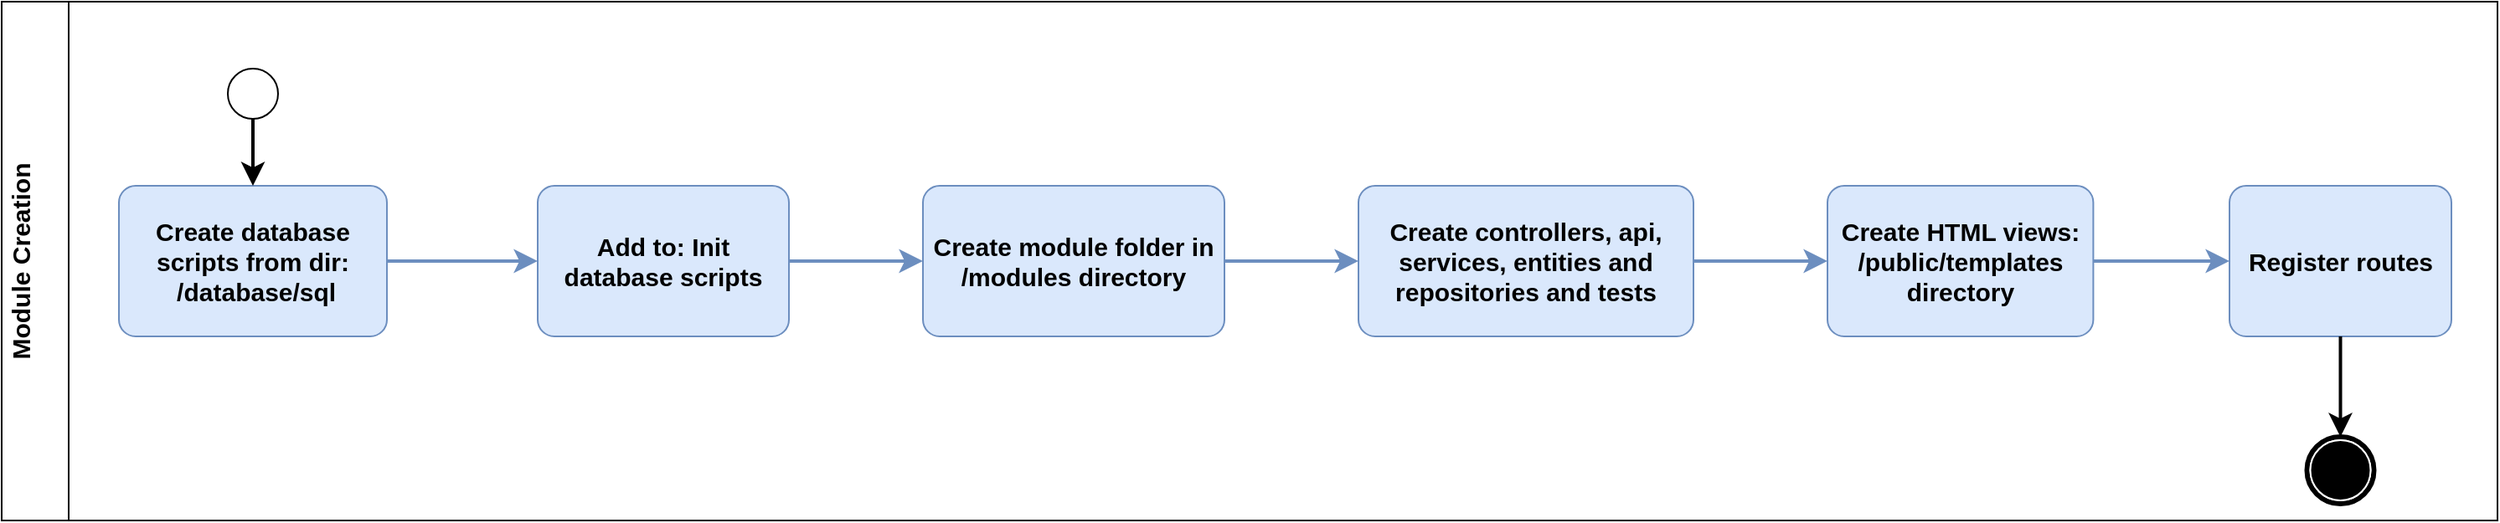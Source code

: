 <mxfile version="24.7.5" pages="11">
  <diagram id="Zslj2A6eSNTsKpFCIRMD" name="Module Creation">
    <mxGraphModel dx="1050" dy="621" grid="1" gridSize="10" guides="1" tooltips="1" connect="1" arrows="1" fold="1" page="1" pageScale="1" pageWidth="850" pageHeight="1100" math="0" shadow="0">
      <root>
        <mxCell id="0" />
        <mxCell id="1" parent="0" />
        <mxCell id="NfO9jA0_9vgNByRXvvCt-1" value="&lt;div style=&quot;font-size: 15px;&quot;&gt;&lt;font style=&quot;font-size: 15px;&quot;&gt;Module Creation&lt;/font&gt;&lt;/div&gt;&lt;div style=&quot;font-size: 15px;&quot;&gt;&lt;br style=&quot;&quot;&gt;&lt;/div&gt;" style="swimlane;startSize=40;horizontal=0;html=1;whiteSpace=wrap;fontSize=14;" parent="1" vertex="1">
          <mxGeometry x="290" y="120" width="1490" height="310" as="geometry" />
        </mxCell>
        <mxCell id="NfO9jA0_9vgNByRXvvCt-2" value="Create module folder in /modules directory" style="points=[[0.25,0,0],[0.5,0,0],[0.75,0,0],[1,0.25,0],[1,0.5,0],[1,0.75,0],[0.75,1,0],[0.5,1,0],[0.25,1,0],[0,0.75,0],[0,0.5,0],[0,0.25,0]];shape=mxgraph.bpmn.task;whiteSpace=wrap;rectStyle=rounded;size=10;html=1;container=1;expand=0;collapsible=0;taskMarker=abstract;fillColor=#dae8fc;strokeColor=#6c8ebf;fontStyle=1;fontSize=15;" parent="NfO9jA0_9vgNByRXvvCt-1" vertex="1">
          <mxGeometry x="550" y="110" width="180" height="90" as="geometry" />
        </mxCell>
        <mxCell id="NfO9jA0_9vgNByRXvvCt-3" value="Register routes" style="points=[[0.25,0,0],[0.5,0,0],[0.75,0,0],[1,0.25,0],[1,0.5,0],[1,0.75,0],[0.75,1,0],[0.5,1,0],[0.25,1,0],[0,0.75,0],[0,0.5,0],[0,0.25,0]];shape=mxgraph.bpmn.task;whiteSpace=wrap;rectStyle=rounded;size=10;html=1;container=1;expand=0;collapsible=0;taskMarker=abstract;fillColor=#dae8fc;strokeColor=#6c8ebf;fontStyle=1;fontSize=15;" parent="NfO9jA0_9vgNByRXvvCt-1" vertex="1">
          <mxGeometry x="1330" y="110" width="132.5" height="90" as="geometry" />
        </mxCell>
        <mxCell id="NfO9jA0_9vgNByRXvvCt-4" value="Create database scripts from dir:&lt;div style=&quot;font-size: 15px;&quot;&gt;&amp;nbsp;/database/sql&lt;/div&gt;" style="points=[[0.25,0,0],[0.5,0,0],[0.75,0,0],[1,0.25,0],[1,0.5,0],[1,0.75,0],[0.75,1,0],[0.5,1,0],[0.25,1,0],[0,0.75,0],[0,0.5,0],[0,0.25,0]];shape=mxgraph.bpmn.task;whiteSpace=wrap;rectStyle=rounded;size=10;html=1;container=1;expand=0;collapsible=0;taskMarker=abstract;fillColor=#dae8fc;strokeColor=#6c8ebf;fontStyle=1;fontSize=15;" parent="NfO9jA0_9vgNByRXvvCt-1" vertex="1">
          <mxGeometry x="70" y="110" width="160" height="90" as="geometry" />
        </mxCell>
        <mxCell id="NfO9jA0_9vgNByRXvvCt-5" value="Add to: Init database scripts" style="points=[[0.25,0,0],[0.5,0,0],[0.75,0,0],[1,0.25,0],[1,0.5,0],[1,0.75,0],[0.75,1,0],[0.5,1,0],[0.25,1,0],[0,0.75,0],[0,0.5,0],[0,0.25,0]];shape=mxgraph.bpmn.task;whiteSpace=wrap;rectStyle=rounded;size=10;html=1;container=1;expand=0;collapsible=0;taskMarker=abstract;fillColor=#dae8fc;strokeColor=#6c8ebf;fontStyle=1;fontSize=15;" parent="NfO9jA0_9vgNByRXvvCt-1" vertex="1">
          <mxGeometry x="320" y="110" width="150" height="90" as="geometry" />
        </mxCell>
        <mxCell id="NfO9jA0_9vgNByRXvvCt-6" value="&lt;div style=&quot;font-size: 15px;&quot;&gt;Create controllers, api, services, entities and repositories and tests&lt;br style=&quot;font-size: 15px;&quot;&gt;&lt;/div&gt;" style="points=[[0.25,0,0],[0.5,0,0],[0.75,0,0],[1,0.25,0],[1,0.5,0],[1,0.75,0],[0.75,1,0],[0.5,1,0],[0.25,1,0],[0,0.75,0],[0,0.5,0],[0,0.25,0]];shape=mxgraph.bpmn.task;whiteSpace=wrap;rectStyle=rounded;size=10;html=1;container=1;expand=0;collapsible=0;taskMarker=abstract;fillColor=#dae8fc;strokeColor=#6c8ebf;fontStyle=1;fontSize=15;" parent="NfO9jA0_9vgNByRXvvCt-1" vertex="1">
          <mxGeometry x="810" y="110" width="200" height="90" as="geometry" />
        </mxCell>
        <mxCell id="NfO9jA0_9vgNByRXvvCt-8" style="edgeStyle=none;curved=1;rounded=0;orthogonalLoop=1;jettySize=auto;html=1;exitX=0.25;exitY=0;exitDx=0;exitDy=0;exitPerimeter=0;fontSize=15;startSize=8;endSize=8;fillColor=#dae8fc;strokeColor=#6c8ebf;fontStyle=1" parent="NfO9jA0_9vgNByRXvvCt-1" source="NfO9jA0_9vgNByRXvvCt-5" target="NfO9jA0_9vgNByRXvvCt-5" edge="1">
          <mxGeometry relative="1" as="geometry" />
        </mxCell>
        <mxCell id="NfO9jA0_9vgNByRXvvCt-9" value="" style="points=[[0.145,0.145,0],[0.5,0,0],[0.855,0.145,0],[1,0.5,0],[0.855,0.855,0],[0.5,1,0],[0.145,0.855,0],[0,0.5,0]];shape=mxgraph.bpmn.event;html=1;verticalLabelPosition=bottom;labelBackgroundColor=#ffffff;verticalAlign=top;align=center;perimeter=ellipsePerimeter;outlineConnect=0;aspect=fixed;outline=standard;symbol=general;fontStyle=1;fontSize=15;" parent="NfO9jA0_9vgNByRXvvCt-1" vertex="1">
          <mxGeometry x="135" y="40" width="30" height="30" as="geometry" />
        </mxCell>
        <mxCell id="NfO9jA0_9vgNByRXvvCt-10" style="edgeStyle=none;curved=1;rounded=0;orthogonalLoop=1;jettySize=auto;html=1;exitX=0.5;exitY=1;exitDx=0;exitDy=0;exitPerimeter=0;entryX=0.5;entryY=0;entryDx=0;entryDy=0;entryPerimeter=0;fontSize=15;startSize=8;endSize=8;fontStyle=1;strokeWidth=2;" parent="NfO9jA0_9vgNByRXvvCt-1" source="NfO9jA0_9vgNByRXvvCt-9" target="NfO9jA0_9vgNByRXvvCt-4" edge="1">
          <mxGeometry relative="1" as="geometry" />
        </mxCell>
        <mxCell id="NfO9jA0_9vgNByRXvvCt-11" style="edgeStyle=none;curved=1;rounded=0;orthogonalLoop=1;jettySize=auto;html=1;entryX=0;entryY=0.5;entryDx=0;entryDy=0;entryPerimeter=0;fontSize=15;startSize=8;endSize=8;fillColor=#dae8fc;strokeColor=#6c8ebf;fontStyle=1;strokeWidth=2;" parent="NfO9jA0_9vgNByRXvvCt-1" source="NfO9jA0_9vgNByRXvvCt-4" target="NfO9jA0_9vgNByRXvvCt-5" edge="1">
          <mxGeometry relative="1" as="geometry" />
        </mxCell>
        <mxCell id="NfO9jA0_9vgNByRXvvCt-12" style="edgeStyle=none;curved=1;rounded=0;orthogonalLoop=1;jettySize=auto;html=1;exitX=1;exitY=0.5;exitDx=0;exitDy=0;exitPerimeter=0;entryX=0;entryY=0.5;entryDx=0;entryDy=0;entryPerimeter=0;fontSize=15;startSize=8;endSize=8;fillColor=#dae8fc;strokeColor=#6c8ebf;fontStyle=1;strokeWidth=2;" parent="NfO9jA0_9vgNByRXvvCt-1" source="NfO9jA0_9vgNByRXvvCt-5" target="NfO9jA0_9vgNByRXvvCt-2" edge="1">
          <mxGeometry relative="1" as="geometry" />
        </mxCell>
        <mxCell id="NfO9jA0_9vgNByRXvvCt-13" style="edgeStyle=none;curved=1;rounded=0;orthogonalLoop=1;jettySize=auto;html=1;exitX=1;exitY=0.5;exitDx=0;exitDy=0;exitPerimeter=0;entryX=0;entryY=0.5;entryDx=0;entryDy=0;entryPerimeter=0;fontSize=15;startSize=8;endSize=8;fillColor=#dae8fc;strokeColor=#6c8ebf;fontStyle=1;strokeWidth=2;" parent="NfO9jA0_9vgNByRXvvCt-1" source="NfO9jA0_9vgNByRXvvCt-2" target="NfO9jA0_9vgNByRXvvCt-6" edge="1">
          <mxGeometry relative="1" as="geometry" />
        </mxCell>
        <mxCell id="NfO9jA0_9vgNByRXvvCt-14" style="edgeStyle=none;curved=1;rounded=0;orthogonalLoop=1;jettySize=auto;html=1;exitX=1;exitY=0.5;exitDx=0;exitDy=0;exitPerimeter=0;entryX=0;entryY=0.5;entryDx=0;entryDy=0;entryPerimeter=0;fontSize=15;startSize=8;endSize=8;fillColor=#dae8fc;strokeColor=#6c8ebf;fontStyle=1;strokeWidth=2;" parent="NfO9jA0_9vgNByRXvvCt-1" source="NfO9jA0_9vgNByRXvvCt-6" target="NfO9jA0_9vgNByRXvvCt-7" edge="1">
          <mxGeometry relative="1" as="geometry" />
        </mxCell>
        <mxCell id="NfO9jA0_9vgNByRXvvCt-16" value="" style="points=[[0.145,0.145,0],[0.5,0,0],[0.855,0.145,0],[1,0.5,0],[0.855,0.855,0],[0.5,1,0],[0.145,0.855,0],[0,0.5,0]];shape=mxgraph.bpmn.event;html=1;verticalLabelPosition=bottom;labelBackgroundColor=#ffffff;verticalAlign=top;align=center;perimeter=ellipsePerimeter;outlineConnect=0;aspect=fixed;outline=end;symbol=terminate;fontStyle=1;fontSize=15;" parent="NfO9jA0_9vgNByRXvvCt-1" vertex="1">
          <mxGeometry x="1376.25" y="260" width="40" height="40" as="geometry" />
        </mxCell>
        <mxCell id="NfO9jA0_9vgNByRXvvCt-17" style="edgeStyle=none;curved=1;rounded=0;orthogonalLoop=1;jettySize=auto;html=1;entryX=0.5;entryY=0;entryDx=0;entryDy=0;entryPerimeter=0;fontSize=15;startSize=8;endSize=8;fontStyle=1;strokeWidth=2;" parent="NfO9jA0_9vgNByRXvvCt-1" source="NfO9jA0_9vgNByRXvvCt-3" target="NfO9jA0_9vgNByRXvvCt-16" edge="1">
          <mxGeometry relative="1" as="geometry">
            <mxPoint x="1087.5" y="240" as="targetPoint" />
          </mxGeometry>
        </mxCell>
        <mxCell id="NfO9jA0_9vgNByRXvvCt-7" value="Create HTML views: /public/templates directory" style="points=[[0.25,0,0],[0.5,0,0],[0.75,0,0],[1,0.25,0],[1,0.5,0],[1,0.75,0],[0.75,1,0],[0.5,1,0],[0.25,1,0],[0,0.75,0],[0,0.5,0],[0,0.25,0]];shape=mxgraph.bpmn.task;whiteSpace=wrap;rectStyle=rounded;size=10;html=1;container=1;expand=0;collapsible=0;taskMarker=abstract;fillColor=#dae8fc;strokeColor=#6c8ebf;fontStyle=1;fontSize=15;" parent="NfO9jA0_9vgNByRXvvCt-1" vertex="1">
          <mxGeometry x="1090" y="110" width="158.7" height="90" as="geometry" />
        </mxCell>
        <mxCell id="NfO9jA0_9vgNByRXvvCt-15" style="edgeStyle=none;curved=1;rounded=0;orthogonalLoop=1;jettySize=auto;html=1;exitX=1;exitY=0.5;exitDx=0;exitDy=0;exitPerimeter=0;entryX=0;entryY=0.5;entryDx=0;entryDy=0;entryPerimeter=0;fontSize=15;startSize=8;endSize=8;fillColor=#dae8fc;strokeColor=#6c8ebf;fontStyle=1;strokeWidth=2;" parent="NfO9jA0_9vgNByRXvvCt-1" source="NfO9jA0_9vgNByRXvvCt-7" target="NfO9jA0_9vgNByRXvvCt-3" edge="1">
          <mxGeometry relative="1" as="geometry" />
        </mxCell>
      </root>
    </mxGraphModel>
  </diagram>
  <diagram id="N3M7ioJRd7EyVWN92EZX" name="Module Structure">
    <mxGraphModel dx="1750" dy="1035" grid="1" gridSize="10" guides="1" tooltips="1" connect="1" arrows="1" fold="1" page="1" pageScale="1" pageWidth="850" pageHeight="1100" math="0" shadow="0">
      <root>
        <mxCell id="0" />
        <mxCell id="1" parent="0" />
        <mxCell id="D9j0MoebW2a2y3DMvrUZ-2" value="Entities" style="html=1;dropTarget=0;whiteSpace=wrap;fillColor=#dae8fc;strokeColor=#6c8ebf;fontStyle=1;fontSize=16;" parent="1" vertex="1">
          <mxGeometry x="60" y="80" width="180" height="100" as="geometry" />
        </mxCell>
        <mxCell id="D9j0MoebW2a2y3DMvrUZ-3" value="" style="shape=module;jettyWidth=8;jettyHeight=4;fontSize=16;" parent="D9j0MoebW2a2y3DMvrUZ-2" vertex="1">
          <mxGeometry x="1" width="20" height="20" relative="1" as="geometry">
            <mxPoint x="-27" y="7" as="offset" />
          </mxGeometry>
        </mxCell>
        <mxCell id="D9j0MoebW2a2y3DMvrUZ-24" style="edgeStyle=orthogonalEdgeStyle;rounded=0;orthogonalLoop=1;jettySize=auto;html=1;exitX=-0.019;exitY=0.6;exitDx=0;exitDy=0;exitPerimeter=0;fontSize=16;" parent="1" source="D9j0MoebW2a2y3DMvrUZ-4" edge="1">
          <mxGeometry relative="1" as="geometry">
            <mxPoint x="305.5" y="300" as="sourcePoint" />
            <mxPoint x="200" y="390" as="targetPoint" />
            <Array as="points">
              <mxPoint x="200" y="301" />
            </Array>
          </mxGeometry>
        </mxCell>
        <mxCell id="D9j0MoebW2a2y3DMvrUZ-4" value="Services" style="html=1;dropTarget=0;whiteSpace=wrap;fillColor=#f8cecc;strokeColor=#b85450;fontStyle=1;fontSize=16;" parent="1" vertex="1">
          <mxGeometry x="300" y="240" width="180" height="100" as="geometry" />
        </mxCell>
        <mxCell id="D9j0MoebW2a2y3DMvrUZ-5" value="" style="shape=module;jettyWidth=8;jettyHeight=4;fontSize=16;" parent="D9j0MoebW2a2y3DMvrUZ-4" vertex="1">
          <mxGeometry x="1" width="20" height="20" relative="1" as="geometry">
            <mxPoint x="-27" y="7" as="offset" />
          </mxGeometry>
        </mxCell>
        <mxCell id="D9j0MoebW2a2y3DMvrUZ-30" style="edgeStyle=orthogonalEdgeStyle;rounded=0;orthogonalLoop=1;jettySize=auto;html=1;exitX=0;exitY=0.5;exitDx=0;exitDy=0;entryX=0.679;entryY=1.011;entryDx=0;entryDy=0;entryPerimeter=0;fontSize=16;" parent="1" source="D9j0MoebW2a2y3DMvrUZ-6" target="D9j0MoebW2a2y3DMvrUZ-4" edge="1">
          <mxGeometry relative="1" as="geometry" />
        </mxCell>
        <mxCell id="D9j0MoebW2a2y3DMvrUZ-6" value="Controllers" style="html=1;dropTarget=0;whiteSpace=wrap;fillColor=#ffe6cc;strokeColor=#d79b00;fontStyle=1;fontSize=16;" parent="1" vertex="1">
          <mxGeometry x="550" y="390" width="170" height="100" as="geometry" />
        </mxCell>
        <mxCell id="D9j0MoebW2a2y3DMvrUZ-7" value="" style="shape=module;jettyWidth=8;jettyHeight=4;fontSize=16;" parent="D9j0MoebW2a2y3DMvrUZ-6" vertex="1">
          <mxGeometry x="1" width="20" height="20" relative="1" as="geometry">
            <mxPoint x="-27" y="7" as="offset" />
          </mxGeometry>
        </mxCell>
        <mxCell id="D9j0MoebW2a2y3DMvrUZ-27" style="edgeStyle=orthogonalEdgeStyle;rounded=0;orthogonalLoop=1;jettySize=auto;html=1;fontSize=16;" parent="1" edge="1">
          <mxGeometry relative="1" as="geometry">
            <mxPoint x="160.0" y="390" as="sourcePoint" />
            <mxPoint x="160" y="180" as="targetPoint" />
          </mxGeometry>
        </mxCell>
        <mxCell id="D9j0MoebW2a2y3DMvrUZ-33" style="edgeStyle=orthogonalEdgeStyle;rounded=0;orthogonalLoop=1;jettySize=auto;html=1;entryX=0.333;entryY=1;entryDx=0;entryDy=0;entryPerimeter=0;fontSize=16;" parent="1" source="D9j0MoebW2a2y3DMvrUZ-8" target="D9j0MoebW2a2y3DMvrUZ-4" edge="1">
          <mxGeometry relative="1" as="geometry" />
        </mxCell>
        <mxCell id="D9j0MoebW2a2y3DMvrUZ-8" value="Repositories" style="html=1;dropTarget=0;whiteSpace=wrap;fillColor=#e1d5e7;strokeColor=#9673a6;fontStyle=1;fontSize=16;" parent="1" vertex="1">
          <mxGeometry x="60" y="390" width="180" height="100" as="geometry" />
        </mxCell>
        <mxCell id="D9j0MoebW2a2y3DMvrUZ-9" value="" style="shape=module;jettyWidth=8;jettyHeight=4;fontSize=16;" parent="D9j0MoebW2a2y3DMvrUZ-8" vertex="1">
          <mxGeometry x="1" width="20" height="20" relative="1" as="geometry">
            <mxPoint x="-27" y="7" as="offset" />
          </mxGeometry>
        </mxCell>
        <mxCell id="D9j0MoebW2a2y3DMvrUZ-29" style="edgeStyle=orthogonalEdgeStyle;rounded=0;orthogonalLoop=1;jettySize=auto;html=1;entryX=0.75;entryY=0;entryDx=0;entryDy=0;exitX=0;exitY=0.5;exitDx=0;exitDy=0;fontSize=16;" parent="1" source="D9j0MoebW2a2y3DMvrUZ-10" edge="1">
          <mxGeometry relative="1" as="geometry">
            <mxPoint x="535" y="135.0" as="sourcePoint" />
            <mxPoint x="390" y="240" as="targetPoint" />
          </mxGeometry>
        </mxCell>
        <mxCell id="D9j0MoebW2a2y3DMvrUZ-10" value="API&lt;span style=&quot;background-color: initial; font-size: 16px;&quot;&gt;&amp;nbsp;Controllers&lt;/span&gt;" style="html=1;dropTarget=0;whiteSpace=wrap;fillColor=#d5e8d4;strokeColor=#82b366;fontStyle=1;fontSize=16;" parent="1" vertex="1">
          <mxGeometry x="550" y="80" width="170" height="100" as="geometry" />
        </mxCell>
        <mxCell id="D9j0MoebW2a2y3DMvrUZ-11" value="" style="shape=module;jettyWidth=8;jettyHeight=4;fontSize=16;" parent="D9j0MoebW2a2y3DMvrUZ-10" vertex="1">
          <mxGeometry x="1" width="20" height="20" relative="1" as="geometry">
            <mxPoint x="-27" y="7" as="offset" />
          </mxGeometry>
        </mxCell>
        <mxCell id="D9j0MoebW2a2y3DMvrUZ-31" style="edgeStyle=orthogonalEdgeStyle;rounded=0;orthogonalLoop=1;jettySize=auto;html=1;entryX=0.5;entryY=1;entryDx=0;entryDy=0;fontSize=16;" parent="1" target="D9j0MoebW2a2y3DMvrUZ-10" edge="1">
          <mxGeometry relative="1" as="geometry">
            <mxPoint x="480" y="277" as="sourcePoint" />
            <mxPoint x="640" y="190" as="targetPoint" />
          </mxGeometry>
        </mxCell>
        <mxCell id="D9j0MoebW2a2y3DMvrUZ-32" style="edgeStyle=orthogonalEdgeStyle;rounded=0;orthogonalLoop=1;jettySize=auto;html=1;fontSize=16;" parent="1" edge="1">
          <mxGeometry relative="1" as="geometry">
            <mxPoint x="480" y="310.0" as="sourcePoint" />
            <mxPoint x="640" y="390" as="targetPoint" />
          </mxGeometry>
        </mxCell>
        <mxCell id="D9j0MoebW2a2y3DMvrUZ-36" style="edgeStyle=orthogonalEdgeStyle;rounded=0;orthogonalLoop=1;jettySize=auto;html=1;entryX=0.39;entryY=-0.01;entryDx=0;entryDy=0;entryPerimeter=0;fontSize=16;" parent="1" edge="1">
          <mxGeometry relative="1" as="geometry">
            <mxPoint x="120" y="180" as="sourcePoint" />
            <mxPoint x="120.2" y="390.0" as="targetPoint" />
          </mxGeometry>
        </mxCell>
        <object placeholders="1" c4Name="Module Structure" c4Type="SystemScopeBoundary" c4Application="Modular Software" label="&lt;font style=&quot;font-size: 16px&quot;&gt;&lt;b&gt;&lt;div style=&quot;text-align: left&quot;&gt;%c4Name%&lt;/div&gt;&lt;/b&gt;&lt;/font&gt;&lt;div style=&quot;text-align: left&quot;&gt;[%c4Application%]&lt;/div&gt;" id="bhldL5oojXdZ6af-UnQU-1">
          <mxCell style="rounded=0;fontSize=11;whiteSpace=wrap;html=1;dashed=1;arcSize=20;fillColor=none;strokeColor=#666666;fontColor=#333333;labelBackgroundColor=none;align=left;verticalAlign=bottom;labelBorderColor=none;spacingTop=0;spacing=10;dashPattern=8 4;metaEdit=1;rotatable=0;perimeter=rectanglePerimeter;noLabel=0;labelPadding=0;allowArrows=0;connectable=0;expand=0;recursiveResize=0;editable=1;pointerEvents=0;absoluteArcSize=1;points=[[0.25,0,0],[0.5,0,0],[0.75,0,0],[1,0.25,0],[1,0.5,0],[1,0.75,0],[0.75,1,0],[0.5,1,0],[0.25,1,0],[0,0.75,0],[0,0.5,0],[0,0.25,0]];" vertex="1" parent="1">
            <mxGeometry x="40" y="60" width="700" height="500" as="geometry" />
          </mxCell>
        </object>
      </root>
    </mxGraphModel>
  </diagram>
  <diagram id="-jQ-jkX4-1PRMYwYVaUP" name="Dependency Between Modules">
    <mxGraphModel dx="1481" dy="721" grid="1" gridSize="10" guides="1" tooltips="1" connect="1" arrows="1" fold="1" page="1" pageScale="1" pageWidth="850" pageHeight="1100" math="0" shadow="0">
      <root>
        <mxCell id="0" />
        <mxCell id="1" parent="0" />
        <mxCell id="1krFZ9sOJNXwvg9YL98f-1" value="Configurations" style="shape=module;align=left;spacingLeft=20;align=center;verticalAlign=top;whiteSpace=wrap;html=1;fillColor=#dae8fc;strokeColor=#6c8ebf;fontStyle=1;fontSize=16;" parent="1" vertex="1">
          <mxGeometry x="-70" y="120" width="140" height="60" as="geometry" />
        </mxCell>
        <mxCell id="1krFZ9sOJNXwvg9YL98f-2" value="References" style="shape=module;align=left;spacingLeft=20;align=center;verticalAlign=top;whiteSpace=wrap;html=1;fillColor=#d5e8d4;strokeColor=#82b366;fontStyle=1;fontSize=16;" parent="1" vertex="1">
          <mxGeometry x="-70" y="420" width="140" height="60" as="geometry" />
        </mxCell>
        <mxCell id="1krFZ9sOJNXwvg9YL98f-3" value="Authentication" style="shape=module;align=left;spacingLeft=20;align=center;verticalAlign=top;whiteSpace=wrap;html=1;fillColor=#f8cecc;strokeColor=#b85450;fontStyle=1;fontSize=16;" parent="1" vertex="1">
          <mxGeometry x="140" y="250" width="140" height="60" as="geometry" />
        </mxCell>
        <mxCell id="1krFZ9sOJNXwvg9YL98f-4" value="Reports" style="shape=module;align=left;spacingLeft=20;align=center;verticalAlign=top;whiteSpace=wrap;html=1;fillColor=#f5f5f5;fontColor=#333333;strokeColor=#666666;fontStyle=1;fontSize=16;" parent="1" vertex="1">
          <mxGeometry x="140" y="420" width="140" height="60" as="geometry" />
        </mxCell>
        <mxCell id="1krFZ9sOJNXwvg9YL98f-5" value="Employees" style="shape=module;align=left;spacingLeft=20;align=center;verticalAlign=top;whiteSpace=wrap;html=1;fillColor=#dae8fc;strokeColor=#6c8ebf;fontStyle=1;fontSize=16;" parent="1" vertex="1">
          <mxGeometry x="390" y="420" width="130" height="60" as="geometry" />
        </mxCell>
        <mxCell id="1krFZ9sOJNXwvg9YL98f-6" value="Company" style="shape=module;align=left;spacingLeft=20;align=center;verticalAlign=top;whiteSpace=wrap;html=1;fillColor=#ffe6cc;strokeColor=#d79b00;fontStyle=1;fontSize=16;" parent="1" vertex="1">
          <mxGeometry x="390" y="120" width="130" height="60" as="geometry" />
        </mxCell>
        <mxCell id="1krFZ9sOJNXwvg9YL98f-10" value="Depends" style="endArrow=open;endSize=12;dashed=1;html=1;rounded=0;entryX=0.5;entryY=1;entryDx=0;entryDy=0;exitX=0.5;exitY=0;exitDx=0;exitDy=0;fontSize=16;strokeWidth=2;" parent="1" source="1krFZ9sOJNXwvg9YL98f-5" target="1krFZ9sOJNXwvg9YL98f-6" edge="1">
          <mxGeometry width="160" relative="1" as="geometry">
            <mxPoint x="430" y="287" as="sourcePoint" />
            <mxPoint x="433.82" y="220.0" as="targetPoint" />
          </mxGeometry>
        </mxCell>
        <mxCell id="1krFZ9sOJNXwvg9YL98f-12" value="Depends" style="endArrow=open;endSize=12;dashed=1;html=1;rounded=0;entryX=1;entryY=0.75;entryDx=0;entryDy=0;exitX=0.25;exitY=0;exitDx=0;exitDy=0;fontSize=16;strokeWidth=2;" parent="1" source="1krFZ9sOJNXwvg9YL98f-5" target="1krFZ9sOJNXwvg9YL98f-3" edge="1">
          <mxGeometry width="160" relative="1" as="geometry">
            <mxPoint x="380" y="280" as="sourcePoint" />
            <mxPoint x="440" y="210" as="targetPoint" />
          </mxGeometry>
        </mxCell>
        <mxCell id="1krFZ9sOJNXwvg9YL98f-13" value="Depends" style="endArrow=open;endSize=12;dashed=1;html=1;rounded=0;entryX=1;entryY=0;entryDx=0;entryDy=0;exitX=0;exitY=0.75;exitDx=10;exitDy=0;exitPerimeter=0;fontSize=16;strokeWidth=2;" parent="1" source="1krFZ9sOJNXwvg9YL98f-6" target="1krFZ9sOJNXwvg9YL98f-3" edge="1">
          <mxGeometry width="160" relative="1" as="geometry">
            <mxPoint x="450" y="307" as="sourcePoint" />
            <mxPoint x="450" y="220" as="targetPoint" />
          </mxGeometry>
        </mxCell>
        <mxCell id="1krFZ9sOJNXwvg9YL98f-15" value="Depends" style="endArrow=open;endSize=12;dashed=1;html=1;rounded=0;exitX=1.033;exitY=0.37;exitDx=0;exitDy=0;entryX=0.063;entryY=0.383;entryDx=0;entryDy=0;entryPerimeter=0;exitPerimeter=0;fontSize=16;strokeWidth=2;" parent="1" source="1krFZ9sOJNXwvg9YL98f-4" target="1krFZ9sOJNXwvg9YL98f-5" edge="1">
          <mxGeometry width="160" relative="1" as="geometry">
            <mxPoint x="410" y="420" as="sourcePoint" />
            <mxPoint x="280" y="430" as="targetPoint" />
          </mxGeometry>
        </mxCell>
        <mxCell id="1krFZ9sOJNXwvg9YL98f-18" value="Depends" style="endArrow=open;endSize=12;dashed=1;html=1;rounded=0;exitX=0.5;exitY=0;exitDx=0;exitDy=0;entryX=0.5;entryY=1;entryDx=0;entryDy=0;fontSize=16;strokeWidth=2;" parent="1" source="1krFZ9sOJNXwvg9YL98f-4" target="1krFZ9sOJNXwvg9YL98f-3" edge="1">
          <mxGeometry width="160" relative="1" as="geometry">
            <mxPoint x="140" y="350" as="sourcePoint" />
            <mxPoint x="254" y="351" as="targetPoint" />
          </mxGeometry>
        </mxCell>
        <mxCell id="fQgYQl2A2x6WqUExoaax-1" value="Depends" style="endArrow=open;endSize=12;dashed=1;html=1;rounded=0;fontSize=16;exitX=0.571;exitY=0;exitDx=0;exitDy=0;exitPerimeter=0;strokeWidth=2;" parent="1" source="1krFZ9sOJNXwvg9YL98f-2" target="1krFZ9sOJNXwvg9YL98f-3" edge="1">
          <mxGeometry x="0.001" width="160" relative="1" as="geometry">
            <mxPoint x="30" y="400" as="sourcePoint" />
            <mxPoint x="160" y="360" as="targetPoint" />
            <mxPoint as="offset" />
          </mxGeometry>
        </mxCell>
        <mxCell id="fQgYQl2A2x6WqUExoaax-2" value="Depends" style="endArrow=open;endSize=12;dashed=1;html=1;rounded=0;exitX=0.5;exitY=1;exitDx=0;exitDy=0;fontSize=16;strokeWidth=2;" parent="1" source="1krFZ9sOJNXwvg9YL98f-1" target="1krFZ9sOJNXwvg9YL98f-3" edge="1">
          <mxGeometry width="160" relative="1" as="geometry">
            <mxPoint x="90" y="160" as="sourcePoint" />
            <mxPoint x="160" y="240" as="targetPoint" />
          </mxGeometry>
        </mxCell>
        <object placeholders="1" c4Name="Dependecy Between Modules" c4Type="SystemScopeBoundary" c4Application="Modular System" label="&lt;font style=&quot;font-size: 16px&quot;&gt;&lt;b&gt;&lt;div style=&quot;text-align: left&quot;&gt;%c4Name%&lt;/div&gt;&lt;/b&gt;&lt;/font&gt;&lt;div style=&quot;text-align: left&quot;&gt;[%c4Application%]&lt;/div&gt;" id="FinD2fZoEgQPB1tdBUhl-1">
          <mxCell style="rounded=0;fontSize=11;whiteSpace=wrap;html=1;dashed=1;arcSize=20;fillColor=none;strokeColor=#666666;fontColor=#333333;labelBackgroundColor=none;align=left;verticalAlign=bottom;labelBorderColor=none;spacingTop=0;spacing=10;dashPattern=8 4;metaEdit=1;rotatable=0;perimeter=rectanglePerimeter;noLabel=0;labelPadding=0;allowArrows=0;connectable=0;expand=0;recursiveResize=0;editable=1;pointerEvents=0;absoluteArcSize=1;points=[[0.25,0,0],[0.5,0,0],[0.75,0,0],[1,0.25,0],[1,0.5,0],[1,0.75,0],[0.75,1,0],[0.5,1,0],[0.25,1,0],[0,0.75,0],[0,0.5,0],[0,0.25,0]];" vertex="1" parent="1">
            <mxGeometry x="-90" y="90" width="640" height="460" as="geometry" />
          </mxCell>
        </object>
      </root>
    </mxGraphModel>
  </diagram>
  <diagram id="VPtx3VHLTpQ9ZnGWBRXb" name="Modular Arquitecture">
    <mxGraphModel dx="1909" dy="1129" grid="1" gridSize="10" guides="1" tooltips="1" connect="1" arrows="1" fold="1" page="1" pageScale="1" pageWidth="850" pageHeight="1100" math="0" shadow="0">
      <root>
        <mxCell id="0" />
        <mxCell id="1" parent="0" />
        <mxCell id="xoW7RGJFKRoYwVoStmt3-1" value="Common" style="html=1;dropTarget=0;whiteSpace=wrap;fillColor=#e1d5e7;strokeColor=#9673a6;fontSize=16;fontStyle=1;strokeWidth=2;" parent="1" vertex="1">
          <mxGeometry x="660" y="370" width="180" height="90" as="geometry" />
        </mxCell>
        <mxCell id="xoW7RGJFKRoYwVoStmt3-2" value="" style="shape=module;jettyWidth=8;jettyHeight=4;fontSize=16;fontStyle=1" parent="xoW7RGJFKRoYwVoStmt3-1" vertex="1">
          <mxGeometry x="1" width="20" height="20" relative="1" as="geometry">
            <mxPoint x="-27" y="7" as="offset" />
          </mxGeometry>
        </mxCell>
        <mxCell id="xoW7RGJFKRoYwVoStmt3-3" value="Modules" style="html=1;dropTarget=0;whiteSpace=wrap;fillColor=#b0e3e6;strokeColor=#0e8088;fontSize=16;fontStyle=1;strokeWidth=2;" parent="1" vertex="1">
          <mxGeometry x="340" y="600" width="180" height="90" as="geometry" />
        </mxCell>
        <mxCell id="xoW7RGJFKRoYwVoStmt3-4" value="" style="shape=module;jettyWidth=8;jettyHeight=4;fontSize=16;fontStyle=1" parent="xoW7RGJFKRoYwVoStmt3-3" vertex="1">
          <mxGeometry x="1" width="20" height="20" relative="1" as="geometry">
            <mxPoint x="-27" y="7" as="offset" />
          </mxGeometry>
        </mxCell>
        <mxCell id="xoW7RGJFKRoYwVoStmt3-5" value="Application" style="html=1;dropTarget=0;whiteSpace=wrap;fillColor=#f8cecc;strokeColor=#b85450;fontSize=16;fontStyle=1;strokeWidth=2;" parent="1" vertex="1">
          <mxGeometry x="340" y="370" width="180" height="90" as="geometry" />
        </mxCell>
        <mxCell id="xoW7RGJFKRoYwVoStmt3-6" value="" style="shape=module;jettyWidth=8;jettyHeight=4;fontSize=16;fontStyle=1" parent="xoW7RGJFKRoYwVoStmt3-5" vertex="1">
          <mxGeometry x="1" width="20" height="20" relative="1" as="geometry">
            <mxPoint x="-27" y="7" as="offset" />
          </mxGeometry>
        </mxCell>
        <mxCell id="xoW7RGJFKRoYwVoStmt3-7" value="Public" style="html=1;dropTarget=0;whiteSpace=wrap;fillColor=#d5e8d4;strokeColor=#82b366;fontSize=16;fontStyle=1;strokeWidth=2;" parent="1" vertex="1">
          <mxGeometry x="660" y="600" width="180" height="90" as="geometry" />
        </mxCell>
        <mxCell id="xoW7RGJFKRoYwVoStmt3-8" value="" style="shape=module;jettyWidth=8;jettyHeight=4;fontSize=16;fontStyle=1" parent="xoW7RGJFKRoYwVoStmt3-7" vertex="1">
          <mxGeometry x="1" width="20" height="20" relative="1" as="geometry">
            <mxPoint x="-27" y="7" as="offset" />
          </mxGeometry>
        </mxCell>
        <mxCell id="xoW7RGJFKRoYwVoStmt3-11" value="Logs" style="html=1;dropTarget=0;whiteSpace=wrap;fillColor=#bac8d3;strokeColor=#23445d;fontSize=16;fontStyle=1;strokeWidth=2;" parent="1" vertex="1">
          <mxGeometry x="340" y="820" width="180" height="90" as="geometry" />
        </mxCell>
        <mxCell id="xoW7RGJFKRoYwVoStmt3-12" value="" style="shape=module;jettyWidth=8;jettyHeight=4;fontSize=16;fontStyle=1" parent="xoW7RGJFKRoYwVoStmt3-11" vertex="1">
          <mxGeometry x="1" width="20" height="20" relative="1" as="geometry">
            <mxPoint x="-27" y="7" as="offset" />
          </mxGeometry>
        </mxCell>
        <mxCell id="xoW7RGJFKRoYwVoStmt3-15" value="Database" style="html=1;dropTarget=0;whiteSpace=wrap;fillColor=#ffe6cc;strokeColor=#d79b00;fontStyle=1;fontSize=16;strokeWidth=2;" parent="1" vertex="1">
          <mxGeometry x="20" y="600" width="180" height="90" as="geometry" />
        </mxCell>
        <mxCell id="xoW7RGJFKRoYwVoStmt3-16" value="" style="shape=module;jettyWidth=8;jettyHeight=4;fontSize=16;fontStyle=1" parent="xoW7RGJFKRoYwVoStmt3-15" vertex="1">
          <mxGeometry x="1" width="20" height="20" relative="1" as="geometry">
            <mxPoint x="-27" y="7" as="offset" />
          </mxGeometry>
        </mxCell>
        <mxCell id="wQrtoUaGijuhRVceNzyj-7" value="Use" style="endArrow=open;endSize=12;dashed=1;html=1;rounded=0;entryX=0;entryY=0.5;entryDx=0;entryDy=0;exitX=1;exitY=0.444;exitDx=0;exitDy=0;exitPerimeter=0;fontSize=16;fontStyle=1;strokeWidth=2;" parent="1" source="xoW7RGJFKRoYwVoStmt3-3" target="xoW7RGJFKRoYwVoStmt3-7" edge="1">
          <mxGeometry width="160" relative="1" as="geometry">
            <mxPoint x="530" y="630" as="sourcePoint" />
            <mxPoint x="510" y="490" as="targetPoint" />
          </mxGeometry>
        </mxCell>
        <mxCell id="wQrtoUaGijuhRVceNzyj-8" value="Use" style="endArrow=open;endSize=12;dashed=1;html=1;rounded=0;entryX=1;entryY=0.5;entryDx=0;entryDy=0;exitX=0;exitY=0.5;exitDx=0;exitDy=0;fontSize=16;fontStyle=1;strokeWidth=2;" parent="1" source="xoW7RGJFKRoYwVoStmt3-3" target="xoW7RGJFKRoYwVoStmt3-15" edge="1">
          <mxGeometry width="160" relative="1" as="geometry">
            <mxPoint x="330" y="660" as="sourcePoint" />
            <mxPoint x="530" y="633" as="targetPoint" />
          </mxGeometry>
        </mxCell>
        <mxCell id="wQrtoUaGijuhRVceNzyj-9" value="Use" style="endArrow=open;endSize=12;dashed=1;html=1;rounded=0;exitX=0.5;exitY=1;exitDx=0;exitDy=0;entryX=0.5;entryY=0;entryDx=0;entryDy=0;fontSize=16;fontStyle=1;strokeWidth=2;" parent="1" source="xoW7RGJFKRoYwVoStmt3-5" target="xoW7RGJFKRoYwVoStmt3-3" edge="1">
          <mxGeometry width="160" relative="1" as="geometry">
            <mxPoint x="530" y="440" as="sourcePoint" />
            <mxPoint x="450" y="590" as="targetPoint" />
          </mxGeometry>
        </mxCell>
        <mxCell id="wQrtoUaGijuhRVceNzyj-10" value="Use" style="endArrow=open;endSize=12;dashed=1;html=1;rounded=0;entryX=0.57;entryY=1.011;entryDx=0;entryDy=0;entryPerimeter=0;fontSize=16;fontStyle=1;strokeWidth=2;" parent="1" target="xoW7RGJFKRoYwVoStmt3-1" edge="1">
          <mxGeometry width="160" relative="1" as="geometry">
            <mxPoint x="530" y="610" as="sourcePoint" />
            <mxPoint x="267" y="540" as="targetPoint" />
          </mxGeometry>
        </mxCell>
        <mxCell id="wQrtoUaGijuhRVceNzyj-11" value="Use" style="endArrow=open;endSize=12;dashed=1;html=1;rounded=0;entryX=0.5;entryY=0;entryDx=0;entryDy=0;exitX=0.5;exitY=1;exitDx=0;exitDy=0;fontSize=16;fontStyle=1;strokeWidth=2;" parent="1" source="xoW7RGJFKRoYwVoStmt3-3" target="xoW7RGJFKRoYwVoStmt3-11" edge="1">
          <mxGeometry width="160" relative="1" as="geometry">
            <mxPoint x="377" y="839" as="sourcePoint" />
            <mxPoint x="180" y="740" as="targetPoint" />
          </mxGeometry>
        </mxCell>
        <mxCell id="wQrtoUaGijuhRVceNzyj-12" value="Use" style="endArrow=open;endSize=12;dashed=1;html=1;rounded=0;exitX=0;exitY=0.5;exitDx=0;exitDy=0;edgeStyle=orthogonalEdgeStyle;fontSize=16;fontStyle=1;entryX=0.5;entryY=0;entryDx=0;entryDy=0;strokeWidth=2;" parent="1" target="xoW7RGJFKRoYwVoStmt3-15" edge="1">
          <mxGeometry width="160" relative="1" as="geometry">
            <mxPoint x="340" y="410" as="sourcePoint" />
            <mxPoint x="110" y="565" as="targetPoint" />
            <Array as="points">
              <mxPoint x="111" y="411" />
              <mxPoint x="111" y="565" />
            </Array>
          </mxGeometry>
        </mxCell>
        <mxCell id="XfsGVfgvtD7mZCPHUNH--1" value="- Seeds&lt;br style=&quot;font-size: 10px;&quot;&gt;&lt;span style=&quot;background-color: initial; font-size: 10px;&quot;&gt;- Migrations&lt;/span&gt;&lt;div style=&quot;font-size: 10px;&quot;&gt;- Sql Scripts&lt;/div&gt;" style="shape=note;strokeWidth=0.5;fontSize=10;size=20;whiteSpace=wrap;html=1;fillColor=#f5f5f5;strokeColor=#666666;fontStyle=3;fontColor=#333333;" parent="1" vertex="1">
          <mxGeometry x="60" y="730" width="90" height="60" as="geometry" />
        </mxCell>
        <mxCell id="XfsGVfgvtD7mZCPHUNH--3" value="" style="endArrow=none;dashed=1;html=1;strokeWidth=0.4;rounded=0;entryX=0.444;entryY=1;entryDx=0;entryDy=0;entryPerimeter=0;fontSize=5;dashPattern=12 12;" parent="1" target="xoW7RGJFKRoYwVoStmt3-15" edge="1">
          <mxGeometry width="50" height="50" relative="1" as="geometry">
            <mxPoint x="100" y="730" as="sourcePoint" />
            <mxPoint x="150" y="680" as="targetPoint" />
          </mxGeometry>
        </mxCell>
        <mxCell id="XfsGVfgvtD7mZCPHUNH--4" value="- Static&lt;br style=&quot;font-size: 10px;&quot;&gt;&lt;span style=&quot;background-color: initial; font-size: 10px;&quot;&gt;- Templates&lt;/span&gt;&lt;div style=&quot;font-size: 10px;&quot;&gt;- Uploads&lt;/div&gt;" style="shape=note;strokeWidth=0.5;fontSize=10;size=20;whiteSpace=wrap;html=1;fillColor=#f5f5f5;strokeColor=#666666;fontStyle=3;fontColor=#333333;" parent="1" vertex="1">
          <mxGeometry x="707.5" y="730" width="92.5" height="60" as="geometry" />
        </mxCell>
        <mxCell id="XfsGVfgvtD7mZCPHUNH--5" value="- Info&lt;br style=&quot;font-size: 10px;&quot;&gt;&lt;span style=&quot;background-color: initial; font-size: 10px;&quot;&gt;- Error&lt;/span&gt;&lt;div style=&quot;font-size: 10px;&quot;&gt;- Warning&lt;/div&gt;" style="shape=note;strokeWidth=0.5;fontSize=10;size=20;whiteSpace=wrap;html=1;fillColor=#f5f5f5;strokeColor=#666666;fontStyle=3;fontColor=#333333;" parent="1" vertex="1">
          <mxGeometry x="387.5" y="950" width="92.5" height="60" as="geometry" />
        </mxCell>
        <mxCell id="XfsGVfgvtD7mZCPHUNH--6" value="- Helpers&lt;div&gt;- Configs&lt;br style=&quot;font-size: 10px;&quot;&gt;&lt;span style=&quot;background-color: initial; font-size: 10px;&quot;&gt;- Middlewares&lt;/span&gt;&lt;div style=&quot;font-size: 10px;&quot;&gt;- App Errors&lt;/div&gt;&lt;/div&gt;" style="shape=note;strokeWidth=0.5;fontSize=10;size=20;whiteSpace=wrap;html=1;fillColor=#f5f5f5;strokeColor=#666666;fontStyle=3;fontColor=#333333;" parent="1" vertex="1">
          <mxGeometry x="700" y="240" width="90" height="70" as="geometry" />
        </mxCell>
        <mxCell id="XfsGVfgvtD7mZCPHUNH--7" value="Load/Init:&amp;nbsp;&lt;br&gt;- Static files&lt;div&gt;- Middlewares&lt;br&gt;&lt;div&gt;&lt;span style=&quot;background-color: initial;&quot;&gt;- All routes&lt;/span&gt;&lt;/div&gt;&lt;/div&gt;" style="shape=note;strokeWidth=0.5;fontSize=10;size=20;whiteSpace=wrap;html=1;fillColor=#f5f5f5;strokeColor=#666666;fontStyle=3;fontColor=#333333;" parent="1" vertex="1">
          <mxGeometry x="375.5" y="240" width="109" height="70" as="geometry" />
        </mxCell>
        <mxCell id="XfsGVfgvtD7mZCPHUNH--12" value="" style="endArrow=none;dashed=1;html=1;strokeWidth=0.4;rounded=0;entryX=0.444;entryY=1;entryDx=0;entryDy=0;entryPerimeter=0;fontSize=5;dashPattern=12 12;" parent="1" edge="1">
          <mxGeometry width="50" height="50" relative="1" as="geometry">
            <mxPoint x="429.5" y="950" as="sourcePoint" />
            <mxPoint x="429.5" y="910" as="targetPoint" />
          </mxGeometry>
        </mxCell>
        <mxCell id="XfsGVfgvtD7mZCPHUNH--14" value="" style="endArrow=none;dashed=1;html=1;strokeWidth=0.4;rounded=0;entryX=0.55;entryY=1;entryDx=0;entryDy=0;entryPerimeter=0;fontSize=5;dashPattern=12 12;" parent="1" target="XfsGVfgvtD7mZCPHUNH--6" edge="1">
          <mxGeometry width="50" height="50" relative="1" as="geometry">
            <mxPoint x="750" y="370" as="sourcePoint" />
            <mxPoint x="749.5" y="320" as="targetPoint" />
          </mxGeometry>
        </mxCell>
        <mxCell id="XfsGVfgvtD7mZCPHUNH--16" value="" style="endArrow=none;dashed=1;html=1;strokeWidth=0.4;rounded=0;entryX=0.444;entryY=1;entryDx=0;entryDy=0;entryPerimeter=0;fontSize=5;dashPattern=12 12;" parent="1" edge="1">
          <mxGeometry width="50" height="50" relative="1" as="geometry">
            <mxPoint x="753.25" y="730" as="sourcePoint" />
            <mxPoint x="753.25" y="690" as="targetPoint" />
          </mxGeometry>
        </mxCell>
        <mxCell id="XfsGVfgvtD7mZCPHUNH--18" value="" style="endArrow=none;dashed=1;html=1;strokeWidth=0.4;rounded=0;entryX=0.55;entryY=1;entryDx=0;entryDy=0;entryPerimeter=0;fontSize=5;dashPattern=12 12;exitX=0.5;exitY=0;exitDx=0;exitDy=0;exitPerimeter=0;" parent="1" source="xoW7RGJFKRoYwVoStmt3-5" edge="1">
          <mxGeometry width="50" height="50" relative="1" as="geometry">
            <mxPoint x="429.5" y="360" as="sourcePoint" />
            <mxPoint x="430" y="310" as="targetPoint" />
          </mxGeometry>
        </mxCell>
        <object placeholders="1" c4Name="Arquitecture" c4Type="SystemScopeBoundary" c4Application="Modular System" label="&lt;font style=&quot;font-size: 16px&quot;&gt;&lt;b&gt;&lt;div style=&quot;text-align: left&quot;&gt;%c4Name%&lt;/div&gt;&lt;/b&gt;&lt;/font&gt;&lt;div style=&quot;text-align: left&quot;&gt;[%c4Application%]&lt;/div&gt;" id="27U2TJHm7XBq4FyYe9mV-1">
          <mxCell style="rounded=1;fontSize=11;whiteSpace=wrap;html=1;dashed=1;arcSize=20;fillColor=none;strokeColor=#666666;fontColor=#333333;labelBackgroundColor=none;align=left;verticalAlign=bottom;labelBorderColor=none;spacingTop=0;spacing=10;dashPattern=8 4;metaEdit=1;rotatable=0;perimeter=rectanglePerimeter;noLabel=0;labelPadding=0;allowArrows=0;connectable=0;expand=0;recursiveResize=0;editable=1;pointerEvents=0;absoluteArcSize=1;points=[[0.25,0,0],[0.5,0,0],[0.75,0,0],[1,0.25,0],[1,0.5,0],[1,0.75,0],[0.75,1,0],[0.5,1,0],[0.25,1,0],[0,0.75,0],[0,0.5,0],[0,0.25,0]];" vertex="1" parent="1">
            <mxGeometry y="210" width="880" height="820" as="geometry" />
          </mxCell>
        </object>
      </root>
    </mxGraphModel>
  </diagram>
  <diagram id="OI616QUCJtg02u8JLruT" name="Modules - Flow">
    <mxGraphModel dx="1235" dy="731" grid="1" gridSize="10" guides="1" tooltips="1" connect="1" arrows="1" fold="1" page="1" pageScale="1" pageWidth="850" pageHeight="1100" math="0" shadow="0">
      <root>
        <mxCell id="0" />
        <mxCell id="1" parent="0" />
        <mxCell id="pidJ8UsrtMaUHDCBVCoR-1" style="edgeStyle=orthogonalEdgeStyle;rounded=0;orthogonalLoop=1;jettySize=auto;html=1;exitX=1;exitY=0.5;exitDx=0;exitDy=0;entryX=0;entryY=0.5;entryDx=0;entryDy=0;fontSize=16;" parent="1" source="pidJ8UsrtMaUHDCBVCoR-3" target="pidJ8UsrtMaUHDCBVCoR-9" edge="1">
          <mxGeometry relative="1" as="geometry" />
        </mxCell>
        <mxCell id="pidJ8UsrtMaUHDCBVCoR-2" value="Calls" style="edgeLabel;html=1;align=center;verticalAlign=middle;resizable=0;points=[];fontSize=16;" parent="pidJ8UsrtMaUHDCBVCoR-1" vertex="1" connectable="0">
          <mxGeometry x="-0.091" y="-2" relative="1" as="geometry">
            <mxPoint x="8" y="13" as="offset" />
          </mxGeometry>
        </mxCell>
        <mxCell id="pidJ8UsrtMaUHDCBVCoR-3" value="Service" style="html=1;dropTarget=0;whiteSpace=wrap;fillColor=#e1d5e7;strokeColor=#9673a6;fontStyle=1;fontSize=16;" parent="1" vertex="1">
          <mxGeometry x="190" y="450" width="180" height="90" as="geometry" />
        </mxCell>
        <mxCell id="pidJ8UsrtMaUHDCBVCoR-4" value="" style="shape=module;jettyWidth=8;jettyHeight=4;fontSize=16;" parent="pidJ8UsrtMaUHDCBVCoR-3" vertex="1">
          <mxGeometry x="1" width="20" height="20" relative="1" as="geometry">
            <mxPoint x="-27" y="7" as="offset" />
          </mxGeometry>
        </mxCell>
        <mxCell id="pidJ8UsrtMaUHDCBVCoR-5" style="edgeStyle=orthogonalEdgeStyle;rounded=0;orthogonalLoop=1;jettySize=auto;html=1;exitX=0.5;exitY=1;exitDx=0;exitDy=0;entryX=0.5;entryY=0;entryDx=0;entryDy=0;fontSize=16;" parent="1" source="pidJ8UsrtMaUHDCBVCoR-6" target="pidJ8UsrtMaUHDCBVCoR-3" edge="1">
          <mxGeometry relative="1" as="geometry" />
        </mxCell>
        <mxCell id="pidJ8UsrtMaUHDCBVCoR-6" value="Controller" style="html=1;dropTarget=0;whiteSpace=wrap;fillColor=#d5e8d4;strokeColor=#82b366;fontStyle=1;fontSize=16;" parent="1" vertex="1">
          <mxGeometry x="190" y="270" width="180" height="90" as="geometry" />
        </mxCell>
        <mxCell id="pidJ8UsrtMaUHDCBVCoR-7" value="" style="shape=module;jettyWidth=8;jettyHeight=4;fontSize=16;" parent="pidJ8UsrtMaUHDCBVCoR-6" vertex="1">
          <mxGeometry x="1" width="20" height="20" relative="1" as="geometry">
            <mxPoint x="-27" y="7" as="offset" />
          </mxGeometry>
        </mxCell>
        <mxCell id="pidJ8UsrtMaUHDCBVCoR-8" style="edgeStyle=orthogonalEdgeStyle;rounded=0;orthogonalLoop=1;jettySize=auto;html=1;entryX=0.5;entryY=1;entryDx=0;entryDy=0;fontSize=16;" parent="1" source="pidJ8UsrtMaUHDCBVCoR-9" target="pidJ8UsrtMaUHDCBVCoR-11" edge="1">
          <mxGeometry relative="1" as="geometry">
            <mxPoint x="570" y="360" as="targetPoint" />
          </mxGeometry>
        </mxCell>
        <mxCell id="pidJ8UsrtMaUHDCBVCoR-9" value="Repository" style="html=1;dropTarget=0;whiteSpace=wrap;fillColor=#ffe6cc;strokeColor=#d79b00;fontStyle=1;fontSize=16;" parent="1" vertex="1">
          <mxGeometry x="550" y="450" width="180" height="90" as="geometry" />
        </mxCell>
        <mxCell id="pidJ8UsrtMaUHDCBVCoR-10" value="" style="shape=module;jettyWidth=8;jettyHeight=4;fontSize=16;" parent="pidJ8UsrtMaUHDCBVCoR-9" vertex="1">
          <mxGeometry x="1" width="20" height="20" relative="1" as="geometry">
            <mxPoint x="-27" y="7" as="offset" />
          </mxGeometry>
        </mxCell>
        <mxCell id="pidJ8UsrtMaUHDCBVCoR-11" value="Database" style="html=1;dropTarget=0;whiteSpace=wrap;fillColor=#dae8fc;strokeColor=#6c8ebf;fontStyle=1;fontSize=16;" parent="1" vertex="1">
          <mxGeometry x="550" y="270" width="180" height="90" as="geometry" />
        </mxCell>
        <mxCell id="pidJ8UsrtMaUHDCBVCoR-12" value="" style="shape=module;jettyWidth=8;jettyHeight=4;fontSize=16;" parent="pidJ8UsrtMaUHDCBVCoR-11" vertex="1">
          <mxGeometry x="1" width="20" height="20" relative="1" as="geometry">
            <mxPoint x="-27" y="7" as="offset" />
          </mxGeometry>
        </mxCell>
        <mxCell id="pidJ8UsrtMaUHDCBVCoR-13" style="edgeStyle=orthogonalEdgeStyle;rounded=0;orthogonalLoop=1;jettySize=auto;html=1;entryX=0.5;entryY=0;entryDx=0;entryDy=0;exitX=1;exitY=0.5;exitDx=0;exitDy=0;fontSize=16;" parent="1" source="pidJ8UsrtMaUHDCBVCoR-14" target="pidJ8UsrtMaUHDCBVCoR-11" edge="1">
          <mxGeometry relative="1" as="geometry">
            <mxPoint x="640" y="140" as="sourcePoint" />
          </mxGeometry>
        </mxCell>
        <mxCell id="pidJ8UsrtMaUHDCBVCoR-14" value="Routes Initialization" style="html=1;dropTarget=0;whiteSpace=wrap;fillColor=#f8cecc;strokeColor=#b85450;fontStyle=1;fontSize=16;" parent="1" vertex="1">
          <mxGeometry x="370" y="120" width="180" height="90" as="geometry" />
        </mxCell>
        <mxCell id="pidJ8UsrtMaUHDCBVCoR-15" value="" style="shape=module;jettyWidth=8;jettyHeight=4;fontSize=16;" parent="pidJ8UsrtMaUHDCBVCoR-14" vertex="1">
          <mxGeometry x="1" width="20" height="20" relative="1" as="geometry">
            <mxPoint x="-27" y="7" as="offset" />
          </mxGeometry>
        </mxCell>
        <mxCell id="pidJ8UsrtMaUHDCBVCoR-16" style="edgeStyle=orthogonalEdgeStyle;rounded=0;orthogonalLoop=1;jettySize=auto;html=1;entryX=0.5;entryY=0;entryDx=0;entryDy=0;exitX=0;exitY=0.5;exitDx=0;exitDy=0;fontSize=16;" parent="1" source="pidJ8UsrtMaUHDCBVCoR-14" target="pidJ8UsrtMaUHDCBVCoR-6" edge="1">
          <mxGeometry relative="1" as="geometry">
            <mxPoint x="270" y="260" as="targetPoint" />
          </mxGeometry>
        </mxCell>
        <mxCell id="pidJ8UsrtMaUHDCBVCoR-17" value="Calls" style="edgeLabel;html=1;align=center;verticalAlign=middle;resizable=0;points=[];fontSize=16;" parent="1" vertex="1" connectable="0">
          <mxGeometry x="310" y="400" as="geometry" />
        </mxCell>
        <mxCell id="pidJ8UsrtMaUHDCBVCoR-18" value="Calls" style="edgeLabel;html=1;align=center;verticalAlign=middle;resizable=0;points=[];fontSize=16;" parent="1" vertex="1" connectable="0">
          <mxGeometry x="680" y="420" as="geometry">
            <mxPoint x="-13" y="-10" as="offset" />
          </mxGeometry>
        </mxCell>
        <mxCell id="pidJ8UsrtMaUHDCBVCoR-19" value="Calls" style="edgeLabel;html=1;align=center;verticalAlign=middle;resizable=0;points=[];fontSize=16;" parent="1" vertex="1" connectable="0">
          <mxGeometry x="320" y="220" as="geometry">
            <mxPoint x="-8" y="-6" as="offset" />
          </mxGeometry>
        </mxCell>
        <mxCell id="pidJ8UsrtMaUHDCBVCoR-20" value="Calls" style="edgeLabel;html=1;align=center;verticalAlign=middle;resizable=0;points=[];fontSize=16;" parent="1" vertex="1" connectable="0">
          <mxGeometry x="660" y="210" as="geometry">
            <mxPoint x="6" y="10" as="offset" />
          </mxGeometry>
        </mxCell>
        <object placeholders="1" c4Name="Modules - Flow" c4Type="SystemScopeBoundary" c4Application="Modular Software" label="&lt;font style=&quot;font-size: 16px&quot;&gt;&lt;b&gt;&lt;div style=&quot;text-align: left&quot;&gt;%c4Name%&lt;/div&gt;&lt;/b&gt;&lt;/font&gt;&lt;div style=&quot;text-align: left&quot;&gt;[%c4Application%]&lt;/div&gt;" id="WOLBMaXvikSUNqisHV4D-1">
          <mxCell style="rounded=1;fontSize=11;whiteSpace=wrap;html=1;dashed=1;arcSize=20;fillColor=none;strokeColor=#666666;fontColor=#333333;labelBackgroundColor=none;align=left;verticalAlign=bottom;labelBorderColor=none;spacingTop=0;spacing=10;dashPattern=8 4;metaEdit=1;rotatable=0;perimeter=rectanglePerimeter;noLabel=0;labelPadding=0;allowArrows=0;connectable=0;expand=0;recursiveResize=0;editable=1;pointerEvents=0;absoluteArcSize=1;points=[[0.25,0,0],[0.5,0,0],[0.75,0,0],[1,0.25,0],[1,0.5,0],[1,0.75,0],[0.75,1,0],[0.5,1,0],[0.25,1,0],[0,0.75,0],[0,0.5,0],[0,0.25,0]];" vertex="1" parent="1">
            <mxGeometry x="170" y="80" width="580" height="520" as="geometry" />
          </mxCell>
        </object>
      </root>
    </mxGraphModel>
  </diagram>
  <diagram id="Ne8nninV14OP3JvrrvOo" name="Communication">
    <mxGraphModel dx="1900" dy="621" grid="1" gridSize="10" guides="1" tooltips="1" connect="1" arrows="1" fold="1" page="1" pageScale="1" pageWidth="850" pageHeight="1100" math="0" shadow="0">
      <root>
        <mxCell id="0" />
        <mxCell id="1" parent="0" />
        <mxCell id="EbM0SBCWxvYMs7DH2SHw-2" value="" style="rounded=1;whiteSpace=wrap;html=1;fillColor=#DCF0DB;strokeColor=#82b366;" vertex="1" parent="1">
          <mxGeometry x="-180" y="240" width="380" height="470" as="geometry" />
        </mxCell>
        <mxCell id="EbM0SBCWxvYMs7DH2SHw-4" value="&lt;font style=&quot;font-size: 48px;&quot;&gt;Software&lt;/font&gt;" style="text;html=1;align=center;verticalAlign=middle;whiteSpace=wrap;rounded=0;fontSize=39;fontStyle=1" vertex="1" parent="1">
          <mxGeometry x="-40" y="270" width="80" height="30" as="geometry" />
        </mxCell>
        <mxCell id="EbM0SBCWxvYMs7DH2SHw-5" value="&lt;div style=&quot;text-align: right;&quot;&gt;&lt;b style=&quot;background-color: initial; font-size: 28px;&quot;&gt;Module A&lt;/b&gt;&lt;/div&gt;" style="shape=module;align=left;spacingLeft=20;align=center;verticalAlign=top;whiteSpace=wrap;html=1;fillColor=#bac8d3;strokeColor=#23445d;strokeWidth=2;" vertex="1" parent="1">
          <mxGeometry x="-110" y="340" width="240" height="90" as="geometry" />
        </mxCell>
        <mxCell id="EbM0SBCWxvYMs7DH2SHw-6" value="&lt;font size=&quot;1&quot; style=&quot;&quot;&gt;&lt;b style=&quot;font-size: 28px;&quot;&gt;Module B&lt;/b&gt;&lt;/font&gt;" style="shape=module;align=left;spacingLeft=20;align=center;verticalAlign=top;whiteSpace=wrap;html=1;strokeWidth=2;fillColor=#bac8d3;strokeColor=#23445d;" vertex="1" parent="1">
          <mxGeometry x="-110" y="460" width="240" height="90" as="geometry" />
        </mxCell>
        <mxCell id="EbM0SBCWxvYMs7DH2SHw-7" value="&lt;font size=&quot;1&quot; style=&quot;&quot;&gt;&lt;b style=&quot;font-size: 28px;&quot;&gt;Module N&lt;/b&gt;&lt;/font&gt;" style="shape=module;align=left;spacingLeft=20;align=center;verticalAlign=top;whiteSpace=wrap;html=1;strokeWidth=2;fillColor=#bac8d3;strokeColor=#23445d;" vertex="1" parent="1">
          <mxGeometry x="-110" y="580" width="240" height="90" as="geometry" />
        </mxCell>
        <mxCell id="EbM0SBCWxvYMs7DH2SHw-9" value="&lt;span style=&quot;font-size: 11px;&quot;&gt;Function A&lt;/span&gt;" style="text;html=1;align=center;verticalAlign=middle;whiteSpace=wrap;rounded=0;fontSize=11;fontStyle=3" vertex="1" parent="1">
          <mxGeometry x="-170" y="380" width="70" height="30" as="geometry" />
        </mxCell>
        <mxCell id="EbM0SBCWxvYMs7DH2SHw-10" value="&lt;span style=&quot;font-size: 11px;&quot;&gt;Function&amp;nbsp;&lt;/span&gt;&lt;span style=&quot;background-color: initial; font-size: 11px;&quot;&gt;B&lt;/span&gt;" style="text;html=1;align=center;verticalAlign=middle;whiteSpace=wrap;rounded=0;fontSize=11;fontStyle=3" vertex="1" parent="1">
          <mxGeometry x="-180" y="500" width="70" height="30" as="geometry" />
        </mxCell>
        <mxCell id="EbM0SBCWxvYMs7DH2SHw-14" value="" style="endArrow=classic;html=1;rounded=0;edgeStyle=orthogonalEdgeStyle;curved=1;strokeWidth=2;fillColor=#b1ddf0;strokeColor=#007FFF;" edge="1" parent="1">
          <mxGeometry width="50" height="50" relative="1" as="geometry">
            <mxPoint x="-100" y="410" as="sourcePoint" />
            <mxPoint x="-100" y="480" as="targetPoint" />
            <Array as="points">
              <mxPoint x="-172.5" y="480" />
            </Array>
          </mxGeometry>
        </mxCell>
        <mxCell id="EbM0SBCWxvYMs7DH2SHw-15" value="" style="endArrow=classic;html=1;rounded=0;edgeStyle=orthogonalEdgeStyle;curved=1;strokeWidth=2;fontStyle=1;fillColor=#1ba1e2;strokeColor=#007FFF;" edge="1" parent="1">
          <mxGeometry width="50" height="50" relative="1" as="geometry">
            <mxPoint x="-100" y="530" as="sourcePoint" />
            <mxPoint x="-100" y="600" as="targetPoint" />
            <Array as="points">
              <mxPoint x="-172.5" y="600" />
            </Array>
          </mxGeometry>
        </mxCell>
        <object placeholders="1" c4Name="" c4Type="ContainerScopeBoundary" c4Application="Connection Between Modules" label="&lt;font style=&quot;font-size: 16px&quot;&gt;&lt;span&gt;&lt;div style=&quot;text-align: center&quot;&gt;%c4Name%&lt;/div&gt;&lt;/span&gt;&lt;/font&gt;&lt;div style=&quot;text-align: left&quot;&gt;%c4Application%&lt;/div&gt;" id="4g8jARPgVzTaK4Hff-2f-4">
          <mxCell style="rounded=0;fontSize=11;whiteSpace=wrap;html=1;dashed=1;arcSize=20;fillColor=none;strokeColor=#666666;fontColor=#333333;labelBackgroundColor=none;align=left;verticalAlign=bottom;labelBorderColor=none;spacingTop=0;spacing=10;dashPattern=1 4;metaEdit=1;rotatable=0;perimeter=rectanglePerimeter;noLabel=0;labelPadding=0;allowArrows=0;connectable=0;expand=0;recursiveResize=0;editable=1;pointerEvents=0;absoluteArcSize=1;points=[[0.25,0,0],[0.5,0,0],[0.75,0,0],[1,0.25,0],[1,0.5,0],[1,0.75,0],[0.75,1,0],[0.5,1,0],[0.25,1,0],[0,0.75,0],[0,0.5,0],[0,0.25,0]];fontStyle=3" vertex="1" parent="1">
            <mxGeometry x="-200" y="220" width="420" height="530" as="geometry" />
          </mxCell>
        </object>
      </root>
    </mxGraphModel>
  </diagram>
  <diagram id="HpkBo99gjJ2DwrZsj5hr" name="Schema-Objects">
    <mxGraphModel dx="1477" dy="887" grid="1" gridSize="10" guides="1" tooltips="1" connect="1" arrows="1" fold="1" page="1" pageScale="1" pageWidth="850" pageHeight="1100" math="0" shadow="0">
      <root>
        <mxCell id="0" />
        <mxCell id="1" parent="0" />
        <mxCell id="XjIlxkY459PRsCvaJ7Lo-1" value="" style="rounded=1;whiteSpace=wrap;html=1;fillColor=#DCF0DB;strokeColor=#82b366;" parent="1" vertex="1">
          <mxGeometry x="150" y="230" width="440" height="460" as="geometry" />
        </mxCell>
        <mxCell id="XjIlxkY459PRsCvaJ7Lo-2" value="&lt;font style=&quot;font-size: 38px;&quot;&gt;Schema Objects&lt;/font&gt;" style="text;html=1;align=center;verticalAlign=middle;whiteSpace=wrap;rounded=0;fontSize=38;fontStyle=1" parent="1" vertex="1">
          <mxGeometry x="115" y="280" width="470" height="30" as="geometry" />
        </mxCell>
        <object placeholders="1" c4Name="" c4Type="ContainerScopeBoundary" c4Application="Database Schema for each Module" label="&lt;font style=&quot;font-size: 16px&quot;&gt;&lt;span&gt;&lt;div style=&quot;text-align: center&quot;&gt;%c4Name%&lt;/div&gt;&lt;/span&gt;&lt;/font&gt;&lt;div style=&quot;text-align: left&quot;&gt;%c4Application%&lt;/div&gt;" id="XjIlxkY459PRsCvaJ7Lo-10">
          <mxCell style="rounded=0;fontSize=11;whiteSpace=wrap;html=1;dashed=1;arcSize=20;fillColor=none;strokeColor=#666666;fontColor=#333333;labelBackgroundColor=none;align=left;verticalAlign=bottom;labelBorderColor=none;spacingTop=0;spacing=10;dashPattern=1 4;metaEdit=1;rotatable=0;perimeter=rectanglePerimeter;noLabel=0;labelPadding=0;allowArrows=0;connectable=0;expand=0;recursiveResize=0;editable=1;pointerEvents=0;absoluteArcSize=1;points=[[0.25,0,0],[0.5,0,0],[0.75,0,0],[1,0.25,0],[1,0.5,0],[1,0.75,0],[0.75,1,0],[0.5,1,0],[0.25,1,0],[0,0.75,0],[0,0.5,0],[0,0.25,0]];fontStyle=3" parent="1" vertex="1">
            <mxGeometry x="130" y="210" width="480" height="520" as="geometry" />
          </mxCell>
        </object>
        <mxCell id="Q_e8Dqy2_4CtafEeQYr3-1" value="&lt;font size=&quot;1&quot; style=&quot;&quot;&gt;&lt;b style=&quot;font-size: 18px;&quot;&gt;Schema.View&lt;/b&gt;&lt;/font&gt;" style="html=1;whiteSpace=wrap;rounded=1;fillColor=#bac8d3;strokeColor=#23445d;" vertex="1" parent="1">
          <mxGeometry x="390" y="350" width="170" height="80" as="geometry" />
        </mxCell>
        <mxCell id="JEUFsUBIcLCGvoaK76ck-1" value="&lt;span style=&quot;font-size: 18px;&quot;&gt;&lt;b&gt;Schema.Table&lt;/b&gt;&lt;/span&gt;" style="html=1;whiteSpace=wrap;rounded=1;fillColor=#bac8d3;strokeColor=#23445d;" vertex="1" parent="1">
          <mxGeometry x="180" y="350" width="180" height="80" as="geometry" />
        </mxCell>
        <mxCell id="JEUFsUBIcLCGvoaK76ck-2" value="&lt;font size=&quot;1&quot; style=&quot;&quot;&gt;&lt;b style=&quot;font-size: 18px;&quot;&gt;Schema.Procedure&lt;/b&gt;&lt;/font&gt;" style="html=1;whiteSpace=wrap;rounded=1;fillColor=#bac8d3;strokeColor=#23445d;" vertex="1" parent="1">
          <mxGeometry x="180" y="460" width="180" height="80" as="geometry" />
        </mxCell>
        <mxCell id="JEUFsUBIcLCGvoaK76ck-3" value="&lt;font size=&quot;1&quot; style=&quot;&quot;&gt;&lt;b style=&quot;font-size: 18px;&quot;&gt;Schema.Trigger&lt;/b&gt;&lt;/font&gt;" style="html=1;whiteSpace=wrap;rounded=1;fillColor=#bac8d3;strokeColor=#23445d;" vertex="1" parent="1">
          <mxGeometry x="390" y="460" width="170" height="80" as="geometry" />
        </mxCell>
        <mxCell id="JEUFsUBIcLCGvoaK76ck-4" value="&lt;font size=&quot;1&quot; style=&quot;&quot;&gt;&lt;b style=&quot;font-size: 18px;&quot;&gt;Shema.Function&lt;/b&gt;&lt;/font&gt;" style="html=1;whiteSpace=wrap;rounded=1;fillColor=#bac8d3;strokeColor=#23445d;" vertex="1" parent="1">
          <mxGeometry x="180" y="570" width="180" height="80" as="geometry" />
        </mxCell>
        <mxCell id="JEUFsUBIcLCGvoaK76ck-5" value="&lt;font size=&quot;1&quot; style=&quot;&quot;&gt;&lt;b style=&quot;font-size: 18px;&quot;&gt;Schema.Other&lt;/b&gt;&lt;/font&gt;" style="html=1;whiteSpace=wrap;rounded=1;fillColor=#bac8d3;strokeColor=#23445d;" vertex="1" parent="1">
          <mxGeometry x="390" y="570" width="170" height="80" as="geometry" />
        </mxCell>
      </root>
    </mxGraphModel>
  </diagram>
  <diagram id="KUg_0bMVlHvCroeKolpB" name="Modular Database">
    <mxGraphModel dx="1235" dy="731" grid="1" gridSize="10" guides="1" tooltips="1" connect="1" arrows="1" fold="1" page="1" pageScale="1" pageWidth="850" pageHeight="1100" math="0" shadow="0">
      <root>
        <mxCell id="0" />
        <mxCell id="1" parent="0" />
        <mxCell id="xPIfBnfbizgaGiUJFqI3-1" value="" style="html=1;verticalLabelPosition=bottom;align=center;labelBackgroundColor=#ffffff;verticalAlign=top;strokeWidth=2;strokeColor=#666666;shadow=0;dashed=0;shape=mxgraph.ios7.icons.data;fillColor=#f5f5f5;gradientColor=#b3b3b3;labelBorderColor=#66B2FF;" parent="1" vertex="1">
          <mxGeometry x="180" y="120" width="350" height="410" as="geometry" />
        </mxCell>
        <mxCell id="xPIfBnfbizgaGiUJFqI3-2" value="Schema A" style="text;html=1;align=center;verticalAlign=middle;whiteSpace=wrap;rounded=0;fontStyle=1;fontSize=18;" parent="1" vertex="1">
          <mxGeometry x="290" y="260" width="115" height="30" as="geometry" />
        </mxCell>
        <mxCell id="xPIfBnfbizgaGiUJFqI3-3" value="Schema B&lt;div&gt;&lt;br&gt;&lt;/div&gt;" style="text;html=1;align=center;verticalAlign=middle;whiteSpace=wrap;rounded=0;fontStyle=1;fontSize=18;" parent="1" vertex="1">
          <mxGeometry x="297.5" y="360" width="115" height="30" as="geometry" />
        </mxCell>
        <mxCell id="xPIfBnfbizgaGiUJFqI3-4" value="Schema C" style="text;html=1;align=center;verticalAlign=middle;whiteSpace=wrap;rounded=0;fontStyle=1;fontSize=18;" parent="1" vertex="1">
          <mxGeometry x="297.5" y="460" width="115" height="30" as="geometry" />
        </mxCell>
        <mxCell id="xPIfBnfbizgaGiUJFqI3-6" value="&lt;ul style=&quot;font-size: 13px;&quot;&gt;&lt;li style=&quot;font-size: 13px;&quot;&gt;Tables&lt;/li&gt;&lt;li style=&quot;font-size: 13px;&quot;&gt;Views&lt;/li&gt;&lt;li style=&quot;font-size: 13px;&quot;&gt;Procedures&lt;/li&gt;&lt;li style=&quot;font-size: 13px;&quot;&gt;Triggers&lt;/li&gt;&lt;li style=&quot;font-size: 13px;&quot;&gt;Functions&lt;br style=&quot;font-size: 13px;&quot;&gt;&lt;/li&gt;&lt;li style=&quot;font-size: 13px;&quot;&gt;Others&lt;/li&gt;&lt;/ul&gt;" style="text;strokeColor=none;fillColor=none;html=1;whiteSpace=wrap;verticalAlign=middle;overflow=hidden;shadow=0;fontSize=13;fontStyle=3" parent="1" vertex="1">
          <mxGeometry x="620" y="180" width="120" height="110" as="geometry" />
        </mxCell>
        <mxCell id="xPIfBnfbizgaGiUJFqI3-9" style="rounded=0;orthogonalLoop=1;jettySize=auto;html=1;labelBorderColor=#6acff0;labelBackgroundColor=#3399FF;fillColor=#1ba1e2;strokeColor=#006EAF;entryX=0.1;entryY=0.5;entryDx=0;entryDy=0;entryPerimeter=0;exitX=1.011;exitY=0.511;exitDx=0;exitDy=0;exitPerimeter=0;" parent="1" source="xPIfBnfbizgaGiUJFqI3-1" target="xPIfBnfbizgaGiUJFqI3-10" edge="1">
          <mxGeometry relative="1" as="geometry">
            <mxPoint x="620" y="230" as="targetPoint" />
          </mxGeometry>
        </mxCell>
        <mxCell id="xPIfBnfbizgaGiUJFqI3-10" value="" style="shape=curlyBracket;whiteSpace=wrap;html=1;rounded=1;labelPosition=left;verticalLabelPosition=middle;align=right;verticalAlign=middle;" parent="1" vertex="1">
          <mxGeometry x="620" y="185" width="20" height="105" as="geometry" />
        </mxCell>
        <mxCell id="xPIfBnfbizgaGiUJFqI3-15" value="Modular Database" style="text;html=1;align=center;verticalAlign=middle;whiteSpace=wrap;rounded=0;fontStyle=1;fontSize=25;" parent="1" vertex="1">
          <mxGeometry x="240" y="160" width="230" height="30" as="geometry" />
        </mxCell>
        <object placeholders="1" c4Name="Modular Database" c4Type="ContainerScopeBoundary" c4Application="Container" label="&lt;font style=&quot;font-size: 16px&quot;&gt;&lt;b&gt;&lt;div style=&quot;text-align: left&quot;&gt;%c4Name%&lt;/div&gt;&lt;/b&gt;&lt;/font&gt;&lt;div style=&quot;text-align: left&quot;&gt;&lt;/div&gt;" id="uSoucQjS3T9MpitNGDIk-1">
          <mxCell style="rounded=0;fontSize=11;whiteSpace=wrap;html=1;dashed=1;arcSize=20;fillColor=none;strokeColor=#666666;fontColor=#333333;labelBackgroundColor=none;align=left;verticalAlign=bottom;labelBorderColor=none;spacingTop=0;spacing=10;dashPattern=8 4;metaEdit=1;rotatable=0;perimeter=rectanglePerimeter;noLabel=0;labelPadding=0;allowArrows=0;connectable=0;expand=0;recursiveResize=0;editable=1;pointerEvents=0;absoluteArcSize=1;points=[[0.25,0,0],[0.5,0,0],[0.75,0,0],[1,0.25,0],[1,0.5,0],[1,0.75,0],[0.75,1,0],[0.5,1,0],[0.25,1,0],[0,0.75,0],[0,0.5,0],[0,0.25,0]];" vertex="1" parent="1">
            <mxGeometry x="150" y="100" width="600" height="470" as="geometry" />
          </mxCell>
        </object>
      </root>
    </mxGraphModel>
  </diagram>
  <diagram id="htjiSxEN57CovFc47MET" name="Routes ">
    <mxGraphModel dx="1187" dy="1362" grid="1" gridSize="10" guides="1" tooltips="1" connect="1" arrows="1" fold="1" page="1" pageScale="1" pageWidth="850" pageHeight="1100" math="0" shadow="0">
      <root>
        <mxCell id="0" />
        <mxCell id="1" parent="0" />
        <mxCell id="jLpQ8vooyf42GrANBk5j-1" value="" style="ellipse;whiteSpace=wrap;html=1;aspect=fixed;fillColor=#C9DBC8;strokeColor=#82b366;" parent="1" vertex="1">
          <mxGeometry x="260" y="300" width="740" height="740" as="geometry" />
        </mxCell>
        <mxCell id="jLpQ8vooyf42GrANBk5j-2" value="" style="ellipse;whiteSpace=wrap;html=1;aspect=fixed;fillColor=#d5e8d4;strokeColor=#82b366;gradientColor=#97d077;" parent="1" vertex="1">
          <mxGeometry x="380" y="435" width="495" height="495" as="geometry" />
        </mxCell>
        <mxCell id="jLpQ8vooyf42GrANBk5j-3" value="" style="ellipse;whiteSpace=wrap;html=1;aspect=fixed;fillColor=#7B9E6E;strokeColor=#3A5431;gradientDirection=north;fontColor=#ffffff;gradientColor=#86C2A2;" parent="1" vertex="1">
          <mxGeometry x="513.75" y="568.75" width="227.5" height="227.5" as="geometry" />
        </mxCell>
        <mxCell id="jLpQ8vooyf42GrANBk5j-4" value="&lt;font style=&quot;font-size: 25px;&quot;&gt;Controller Routes&lt;/font&gt;" style="text;html=1;align=center;verticalAlign=middle;whiteSpace=wrap;rounded=0;fontSize=20;fontStyle=1" parent="1" vertex="1">
          <mxGeometry x="509" y="667.5" width="242" height="30" as="geometry" />
        </mxCell>
        <mxCell id="jLpQ8vooyf42GrANBk5j-5" value="&lt;font size=&quot;1&quot; style=&quot;&quot;&gt;&lt;b style=&quot;font-size: 29px;&quot;&gt;Module Routes&lt;/b&gt;&lt;/font&gt;" style="text;html=1;align=center;verticalAlign=middle;whiteSpace=wrap;rounded=0;fontSize=22;" parent="1" vertex="1">
          <mxGeometry x="509" y="500" width="224" height="30" as="geometry" />
        </mxCell>
        <mxCell id="jLpQ8vooyf42GrANBk5j-6" value="&lt;font size=&quot;1&quot; style=&quot;&quot;&gt;&lt;b style=&quot;font-size: 29px;&quot;&gt;Application Routes&lt;/b&gt;&lt;/font&gt;" style="text;html=1;align=center;verticalAlign=middle;whiteSpace=wrap;rounded=0;" parent="1" vertex="1">
          <mxGeometry x="488.75" y="370" width="277.5" height="30" as="geometry" />
        </mxCell>
        <mxCell id="jLpQ8vooyf42GrANBk5j-8" value="http://app.domain/module/controller" style="text;html=1;align=center;verticalAlign=middle;whiteSpace=wrap;rounded=0;fontSize=23;fontStyle=1" parent="1" vertex="1">
          <mxGeometry x="1310" y="380" width="300" height="30" as="geometry" />
        </mxCell>
        <mxCell id="jLpQ8vooyf42GrANBk5j-13" value="/controller" style="text;html=1;align=center;verticalAlign=middle;whiteSpace=wrap;rounded=0;fontSize=23;fontStyle=1" parent="1" vertex="1">
          <mxGeometry x="1090" y="660" width="200" height="30" as="geometry" />
        </mxCell>
        <mxCell id="jLpQ8vooyf42GrANBk5j-14" value="/module/controller" style="text;html=1;align=center;verticalAlign=middle;whiteSpace=wrap;rounded=0;fontSize=23;fontStyle=1" parent="1" vertex="1">
          <mxGeometry x="1190" y="510" width="230" height="30" as="geometry" />
        </mxCell>
        <mxCell id="jLpQ8vooyf42GrANBk5j-20" value="" style="endArrow=classic;html=1;rounded=0;strokeWidth=2;dashed=1;fillColor=#d5e8d4;strokeColor=#82b366;" parent="1" edge="1">
          <mxGeometry width="50" height="50" relative="1" as="geometry">
            <mxPoint x="733" y="685" as="sourcePoint" />
            <mxPoint x="1130" y="680" as="targetPoint" />
          </mxGeometry>
        </mxCell>
        <object placeholders="1" c4Name="Application Routes" c4Type="SystemScopeBoundary" c4Application="Software System" label="&lt;font style=&quot;font-size: 16px&quot;&gt;&lt;b&gt;&lt;div style=&quot;text-align: left&quot;&gt;%c4Name%&lt;/div&gt;&lt;/b&gt;&lt;/font&gt;&lt;div style=&quot;text-align: left&quot;&gt;[%c4Application%]&lt;/div&gt;" id="LBr3_Q_nMz_RCjk1HByQ-2">
          <mxCell style="rounded=0;fontSize=11;whiteSpace=wrap;html=1;dashed=1;arcSize=20;fillColor=none;strokeColor=#666666;fontColor=#333333;labelBackgroundColor=none;align=left;verticalAlign=bottom;labelBorderColor=none;spacingTop=0;spacing=10;dashPattern=8 4;metaEdit=1;rotatable=0;perimeter=rectanglePerimeter;noLabel=0;labelPadding=0;allowArrows=0;connectable=0;expand=0;recursiveResize=0;editable=1;pointerEvents=0;absoluteArcSize=1;points=[[0.25,0,0],[0.5,0,0],[0.75,0,0],[1,0.25,0],[1,0.5,0],[1,0.75,0],[0.75,1,0],[0.5,1,0],[0.25,1,0],[0,0.75,0],[0,0.5,0],[0,0.25,0]];" parent="1" vertex="1">
            <mxGeometry x="240" y="280" width="1430" height="780" as="geometry" />
          </mxCell>
        </object>
        <mxCell id="LBr3_Q_nMz_RCjk1HByQ-4" value="" style="endArrow=classic;html=1;rounded=0;strokeWidth=2;dashed=1;fillColor=#d5e8d4;strokeColor=#82b366;" parent="1" edge="1">
          <mxGeometry width="50" height="50" relative="1" as="geometry">
            <mxPoint x="820" y="530" as="sourcePoint" />
            <mxPoint x="1190" y="530" as="targetPoint" />
          </mxGeometry>
        </mxCell>
        <mxCell id="LBr3_Q_nMz_RCjk1HByQ-5" value="" style="endArrow=classic;html=1;rounded=0;strokeWidth=2;dashed=1;fillColor=#d5e8d4;strokeColor=#82b366;" parent="1" edge="1">
          <mxGeometry width="50" height="50" relative="1" as="geometry">
            <mxPoint x="880" y="397.75" as="sourcePoint" />
            <mxPoint x="1260" y="398" as="targetPoint" />
          </mxGeometry>
        </mxCell>
      </root>
    </mxGraphModel>
  </diagram>
  <diagram id="4muSBOOMRHle7wxFtj3l" name="Communication by Messaging">
    <mxGraphModel dx="1500" dy="887" grid="1" gridSize="10" guides="1" tooltips="1" connect="1" arrows="1" fold="1" page="1" pageScale="1" pageWidth="850" pageHeight="1100" math="0" shadow="0">
      <root>
        <mxCell id="0" />
        <mxCell id="1" parent="0" />
        <object placeholders="1" c4Name="Module Commuminication by Messaging" c4Type="SystemScopeBoundary" c4Application="Software System" label="&lt;font style=&quot;font-size: 16px&quot;&gt;&lt;b&gt;&lt;div style=&quot;text-align: left&quot;&gt;%c4Name%&lt;/div&gt;&lt;/b&gt;&lt;/font&gt;&lt;div style=&quot;text-align: left&quot;&gt;[%c4Application%]&lt;/div&gt;" id="fMJiMuw9cCGgAMzBKRTZ-1">
          <mxCell style="rounded=1;fontSize=11;whiteSpace=wrap;html=1;dashed=1;arcSize=20;fillColor=none;strokeColor=#666666;fontColor=#333333;labelBackgroundColor=none;align=left;verticalAlign=bottom;labelBorderColor=none;spacingTop=0;spacing=10;dashPattern=8 4;metaEdit=1;rotatable=0;perimeter=rectanglePerimeter;noLabel=0;labelPadding=0;allowArrows=0;connectable=0;expand=0;recursiveResize=0;editable=1;pointerEvents=0;absoluteArcSize=1;points=[[0.25,0,0],[0.5,0,0],[0.75,0,0],[1,0.25,0],[1,0.5,0],[1,0.75,0],[0.75,1,0],[0.5,1,0],[0.25,1,0],[0,0.75,0],[0,0.5,0],[0,0.25,0]];" parent="1" vertex="1">
            <mxGeometry x="50" y="250" width="1100" height="590" as="geometry" />
          </mxCell>
        </object>
        <object placeholders="1" c4Name="&#xa;Message Bus " c4Type="Container" c4Technology="" c4Description="" label="&lt;font style=&quot;font-size: 28px;&quot;&gt;&lt;b style=&quot;font-size: 28px;&quot;&gt;%c4Name%&lt;/b&gt;&lt;/font&gt;&lt;div style=&quot;font-size: 28px;&quot;&gt;%c4Technology%&lt;/div&gt;&lt;br style=&quot;font-size: 28px;&quot;&gt;&lt;div style=&quot;font-size: 28px;&quot;&gt;&lt;font style=&quot;font-size: 28px;&quot;&gt;&lt;font style=&quot;font-size: 28px;&quot; color=&quot;#E6E6E6&quot;&gt;%c4Description%&lt;/font&gt;&lt;/font&gt;&lt;/div&gt;" id="fMJiMuw9cCGgAMzBKRTZ-2">
          <mxCell style="shape=cylinder3;size=15;direction=south;whiteSpace=wrap;html=1;boundedLbl=1;rounded=0;labelBackgroundColor=none;fillColor=#f8cecc;fontSize=28;align=center;strokeColor=#b85450;metaEdit=1;points=[[0.5,0,0],[1,0.25,0],[1,0.5,0],[1,0.75,0],[0.5,1,0],[0,0.75,0],[0,0.5,0],[0,0.25,0]];resizable=0;" parent="1" vertex="1">
            <mxGeometry x="470" y="570" width="240" height="120" as="geometry" />
          </mxCell>
        </object>
        <object placeholders="1" c4Name="&#xa;Module A" c4Type="Component" c4Technology="e.g. Spring Service" c4Description="" label="&lt;font style=&quot;font-size: 28px;&quot;&gt;&lt;b style=&quot;font-size: 28px;&quot;&gt;%c4Name%&lt;/b&gt;&lt;/font&gt;&lt;div style=&quot;font-size: 28px;&quot;&gt;&lt;/div&gt;&lt;br style=&quot;font-size: 28px;&quot;&gt;&lt;div style=&quot;font-size: 28px;&quot;&gt;&lt;font style=&quot;font-size: 28px;&quot;&gt;%c4Description%&lt;/font&gt;&lt;/div&gt;" id="fMJiMuw9cCGgAMzBKRTZ-5">
          <mxCell style="rounded=1;whiteSpace=wrap;html=1;labelBackgroundColor=none;fillColor=#647687;fontColor=#ffffff;align=center;arcSize=6;strokeColor=#314354;metaEdit=1;resizable=0;points=[[0.25,0,0],[0.5,0,0],[0.75,0,0],[1,0.25,0],[1,0.5,0],[1,0.75,0],[0.75,1,0],[0.5,1,0],[0.25,1,0],[0,0.75,0],[0,0.5,0],[0,0.25,0]];fontSize=28;" parent="1" vertex="1">
            <mxGeometry x="80" y="320" width="240" height="120" as="geometry" />
          </mxCell>
        </object>
        <object placeholders="1" c4Name="&#xa;Module B" c4Type="Component" c4Technology="e.g. Spring Service" c4Description="" label="&lt;font style=&quot;font-size: 28px;&quot;&gt;&lt;b style=&quot;font-size: 28px;&quot;&gt;%c4Name%&lt;/b&gt;&lt;/font&gt;&lt;div style=&quot;font-size: 28px;&quot;&gt;&lt;/div&gt;&lt;br style=&quot;font-size: 28px;&quot;&gt;&lt;div style=&quot;font-size: 28px;&quot;&gt;&lt;font style=&quot;font-size: 28px;&quot;&gt;%c4Description%&lt;/font&gt;&lt;/div&gt;" id="fMJiMuw9cCGgAMzBKRTZ-7">
          <mxCell style="rounded=1;whiteSpace=wrap;html=1;labelBackgroundColor=none;fillColor=#647687;fontColor=#ffffff;align=center;arcSize=6;strokeColor=#314354;metaEdit=1;resizable=0;points=[[0.25,0,0],[0.5,0,0],[0.75,0,0],[1,0.25,0],[1,0.5,0],[1,0.75,0],[0.75,1,0],[0.5,1,0],[0.25,1,0],[0,0.75,0],[0,0.5,0],[0,0.25,0]];fontSize=28;" parent="1" vertex="1">
            <mxGeometry x="880" y="320" width="240" height="120" as="geometry" />
          </mxCell>
        </object>
        <object placeholders="1" c4Type="Relationship" id="fMJiMuw9cCGgAMzBKRTZ-9">
          <mxCell style="endArrow=blockThin;html=1;fontSize=10;fontColor=#404040;strokeWidth=2;endFill=1;strokeColor=#828282;elbow=vertical;metaEdit=1;endSize=14;startSize=14;jumpStyle=arc;jumpSize=16;rounded=0;edgeStyle=orthogonalEdgeStyle;exitX=0.335;exitY=1.027;exitDx=0;exitDy=0;exitPerimeter=0;" parent="1" source="fMJiMuw9cCGgAMzBKRTZ-5" target="fMJiMuw9cCGgAMzBKRTZ-2" edge="1">
            <mxGeometry width="240" relative="1" as="geometry">
              <mxPoint x="160" y="452" as="sourcePoint" />
              <mxPoint x="340" y="660" as="targetPoint" />
              <Array as="points">
                <mxPoint x="160" y="660" />
              </Array>
            </mxGeometry>
          </mxCell>
        </object>
        <object placeholders="1" c4Type="Relationship" id="fMJiMuw9cCGgAMzBKRTZ-11">
          <mxCell style="endArrow=blockThin;html=1;fontSize=10;fontColor=#404040;strokeWidth=2;endFill=1;strokeColor=#828282;elbow=vertical;metaEdit=1;endSize=14;startSize=14;jumpStyle=arc;jumpSize=16;rounded=0;edgeStyle=orthogonalEdgeStyle;exitX=0.377;exitY=1.01;exitDx=0;exitDy=0;exitPerimeter=0;" parent="1" edge="1">
            <mxGeometry width="240" relative="1" as="geometry">
              <mxPoint x="470.0" y="605.24" as="sourcePoint" />
              <mxPoint x="222.4" y="440" as="targetPoint" />
              <Array as="points">
                <mxPoint x="223.4" y="605" />
              </Array>
            </mxGeometry>
          </mxCell>
        </object>
        <object placeholders="1" c4Type="Relationship" id="HGUvb0VNojGdCowsVtzC-2">
          <mxCell style="endArrow=blockThin;html=1;fontSize=10;fontColor=#404040;strokeWidth=2;endFill=1;strokeColor=#828282;elbow=vertical;metaEdit=1;endSize=14;startSize=14;jumpStyle=arc;jumpSize=16;rounded=0;edgeStyle=orthogonalEdgeStyle;" parent="1" source="fMJiMuw9cCGgAMzBKRTZ-2" edge="1">
            <mxGeometry width="240" relative="1" as="geometry">
              <mxPoint x="750" y="654.58" as="sourcePoint" />
              <mxPoint x="1030" y="435" as="targetPoint" />
              <Array as="points">
                <mxPoint x="1029" y="655" />
              </Array>
            </mxGeometry>
          </mxCell>
        </object>
        <object placeholders="1" c4Type="Relationship" id="HGUvb0VNojGdCowsVtzC-3">
          <mxCell style="endArrow=blockThin;html=1;fontSize=10;fontColor=#404040;strokeWidth=2;endFill=1;strokeColor=#828282;elbow=vertical;metaEdit=1;endSize=14;startSize=14;jumpStyle=arc;jumpSize=16;rounded=0;edgeStyle=orthogonalEdgeStyle;" parent="1" edge="1">
            <mxGeometry width="240" relative="1" as="geometry">
              <mxPoint x="960" y="440" as="sourcePoint" />
              <mxPoint x="710" y="610" as="targetPoint" />
              <Array as="points">
                <mxPoint x="960" y="610" />
              </Array>
            </mxGeometry>
          </mxCell>
        </object>
        <mxCell id="uOZ1NGQyUF_j5dUGv6je-2" value="- Apache Kafka&lt;br style=&quot;font-size: 15px;&quot;&gt;- RabbitMQ&lt;br style=&quot;font-size: 15px;&quot;&gt;- Google Pubsub" style="shape=note;strokeWidth=2;fontSize=15;size=20;whiteSpace=wrap;html=1;fillColor=#fff2cc;strokeColor=#d6b656;fontColor=#4D4D4D;fontStyle=3" parent="1" vertex="1">
          <mxGeometry x="530" y="740" width="150" height="80" as="geometry" />
        </mxCell>
        <mxCell id="uOZ1NGQyUF_j5dUGv6je-3" value="" style="endArrow=none;dashed=1;html=1;dashPattern=1 3;strokeWidth=2;rounded=0;exitX=0;exitY=0;exitDx=65;exitDy=0;exitPerimeter=0;" parent="1" source="uOZ1NGQyUF_j5dUGv6je-2" edge="1">
          <mxGeometry width="50" height="50" relative="1" as="geometry">
            <mxPoint x="560" y="740" as="sourcePoint" />
            <mxPoint x="610" y="690" as="targetPoint" />
          </mxGeometry>
        </mxCell>
        <mxCell id="uOZ1NGQyUF_j5dUGv6je-5" value="&lt;h1 style=&quot;margin-top: 0px;&quot;&gt;Module Communication&lt;/h1&gt;&lt;p style=&quot;font-size: 15px;&quot;&gt;&lt;span style=&quot;color: rgb(77, 77, 77); font-size: 16px; font-style: italic; font-weight: 700; text-align: center;&quot;&gt;-&lt;/span&gt;&lt;font style=&quot;font-size: 15px;&quot;&gt;&lt;span style=&quot;color: rgb(77, 77, 77); font-style: italic; font-weight: 700; text-align: center;&quot;&gt; Assyncronous&lt;/span&gt;&lt;/font&gt;&lt;/p&gt;&lt;p style=&quot;font-size: 15px;&quot;&gt;&lt;font style=&quot;font-size: 15px;&quot;&gt;&lt;span style=&quot;color: rgb(77, 77, 77); font-style: italic; font-weight: 700; text-align: center;&quot;&gt;- Interfaces for message contracts&lt;/span&gt;&lt;/font&gt;&lt;/p&gt;&lt;p style=&quot;font-size: 15px;&quot;&gt;&lt;span style=&quot;background-color: initial; color: rgb(77, 77, 77); font-style: italic; font-weight: 700; text-align: center;&quot;&gt;- Completely Decoupled&lt;/span&gt;&lt;/p&gt;" style="text;html=1;whiteSpace=wrap;overflow=hidden;rounded=0;" parent="1" vertex="1">
          <mxGeometry x="420" y="280" width="320" height="160" as="geometry" />
        </mxCell>
      </root>
    </mxGraphModel>
  </diagram>
  <diagram id="0AgLSVFiZfcss89PyoU3" name="Coupling and Cohesion">
    <mxGraphModel dx="630" dy="758" grid="1" gridSize="10" guides="1" tooltips="1" connect="1" arrows="1" fold="1" page="1" pageScale="1" pageWidth="850" pageHeight="1100" math="0" shadow="0">
      <root>
        <mxCell id="0" />
        <mxCell id="1" parent="0" />
        <object placeholders="1" c4Name="Coupling and Cohesion" c4Type="SystemScopeBoundary" c4Application="" label="&lt;font style=&quot;font-size: 16px&quot;&gt;&lt;b&gt;&lt;div style=&quot;text-align: left&quot;&gt;%c4Name%&lt;/div&gt;&lt;/b&gt;&lt;/font&gt;&lt;div style=&quot;text-align: left&quot;&gt;&lt;/div&gt;" id="mbGB87XxKhptI2jz_Z91-1">
          <mxCell style="rounded=0;fontSize=11;whiteSpace=wrap;html=1;dashed=1;arcSize=20;fillColor=none;strokeColor=#666666;fontColor=#333333;labelBackgroundColor=none;align=left;verticalAlign=bottom;labelBorderColor=none;spacingTop=0;spacing=10;dashPattern=8 4;metaEdit=1;rotatable=0;perimeter=rectanglePerimeter;noLabel=0;labelPadding=0;allowArrows=0;connectable=0;expand=0;recursiveResize=0;editable=1;pointerEvents=0;absoluteArcSize=1;points=[[0.25,0,0],[0.5,0,0],[0.75,0,0],[1,0.25,0],[1,0.5,0],[1,0.75,0],[0.75,1,0],[0.5,1,0],[0.25,1,0],[0,0.75,0],[0,0.5,0],[0,0.25,0]];" vertex="1" parent="1">
            <mxGeometry x="100" y="190" width="940" height="370" as="geometry" />
          </mxCell>
        </object>
        <mxCell id="mbGB87XxKhptI2jz_Z91-2" value="" style="rounded=0;whiteSpace=wrap;html=1;strokeWidth=0.3;dashed=1;dashPattern=1 4;" vertex="1" parent="1">
          <mxGeometry x="120" y="210" width="230" height="220" as="geometry" />
        </mxCell>
        <mxCell id="mbGB87XxKhptI2jz_Z91-3" value="&lt;font style=&quot;font-size: 20px;&quot;&gt;&lt;b&gt;A&lt;/b&gt;&lt;/font&gt;" style="ellipse;whiteSpace=wrap;html=1;aspect=fixed;strokeWidth=2;fillColor=#bac8d3;strokeColor=#23445d;" vertex="1" parent="1">
          <mxGeometry x="130" y="220" width="60" height="60" as="geometry" />
        </mxCell>
        <mxCell id="mbGB87XxKhptI2jz_Z91-4" value="&lt;font style=&quot;font-size: 20px;&quot;&gt;&lt;b&gt;B&lt;/b&gt;&lt;/font&gt;" style="ellipse;whiteSpace=wrap;html=1;aspect=fixed;strokeWidth=2;fillColor=#bac8d3;strokeColor=#23445d;" vertex="1" parent="1">
          <mxGeometry x="280" y="220" width="60" height="60" as="geometry" />
        </mxCell>
        <mxCell id="mbGB87XxKhptI2jz_Z91-7" value="&lt;font style=&quot;font-size: 20px;&quot;&gt;&lt;b&gt;C&lt;/b&gt;&lt;/font&gt;" style="ellipse;whiteSpace=wrap;html=1;aspect=fixed;strokeWidth=2;fillColor=#bac8d3;strokeColor=#23445d;" vertex="1" parent="1">
          <mxGeometry x="130" y="360" width="60" height="60" as="geometry" />
        </mxCell>
        <mxCell id="mbGB87XxKhptI2jz_Z91-8" value="&lt;font style=&quot;font-size: 20px;&quot;&gt;&lt;b&gt;D&lt;/b&gt;&lt;/font&gt;" style="ellipse;whiteSpace=wrap;html=1;aspect=fixed;strokeWidth=2;fillColor=#bac8d3;strokeColor=#23445d;" vertex="1" parent="1">
          <mxGeometry x="280" y="360" width="60" height="60" as="geometry" />
        </mxCell>
        <mxCell id="mbGB87XxKhptI2jz_Z91-9" value="&lt;font color=&quot;#3333ff&quot; style=&quot;font-size: 18px;&quot;&gt;1) Un&lt;/font&gt;&lt;span style=&quot;color: rgb(51, 51, 255); background-color: initial;&quot;&gt;copled:&lt;/span&gt;&lt;div&gt;&lt;font color=&quot;#3333ff&quot; style=&quot;font-size: 18px;&quot;&gt;No dependencies&lt;/font&gt;&lt;/div&gt;" style="text;html=1;align=left;verticalAlign=middle;whiteSpace=wrap;rounded=0;fontStyle=1;fontSize=18;" vertex="1" parent="1">
          <mxGeometry x="150" y="460" width="170" height="30" as="geometry" />
        </mxCell>
        <mxCell id="mbGB87XxKhptI2jz_Z91-18" value="&lt;font color=&quot;#3333ff&quot; style=&quot;font-size: 18px;&quot;&gt;2) Losely Coupled: &lt;br style=&quot;font-size: 18px;&quot;&gt;Some dependencies&lt;/font&gt;" style="text;html=1;align=left;verticalAlign=middle;whiteSpace=wrap;rounded=0;fontStyle=1;fontSize=18;" vertex="1" parent="1">
          <mxGeometry x="485" y="460" width="180" height="30" as="geometry" />
        </mxCell>
        <mxCell id="mbGB87XxKhptI2jz_Z91-23" value="&lt;font color=&quot;#3333ff&quot; style=&quot;font-size: 18px;&quot;&gt;3) Highly Coupled:&lt;br style=&quot;font-size: 18px;&quot;&gt;Many dependencies&lt;/font&gt;" style="text;html=1;align=left;verticalAlign=middle;whiteSpace=wrap;rounded=0;fontStyle=1;fontSize=18;" vertex="1" parent="1">
          <mxGeometry x="800" y="460" width="190" height="30" as="geometry" />
        </mxCell>
        <mxCell id="mbGB87XxKhptI2jz_Z91-28" value="" style="rounded=0;whiteSpace=wrap;html=1;strokeWidth=0.3;dashed=1;dashPattern=1 4;" vertex="1" parent="1">
          <mxGeometry x="455" y="210" width="230" height="220" as="geometry" />
        </mxCell>
        <mxCell id="mbGB87XxKhptI2jz_Z91-44" style="edgeStyle=orthogonalEdgeStyle;rounded=0;orthogonalLoop=1;jettySize=auto;html=1;entryX=0.333;entryY=-0.013;entryDx=0;entryDy=0;entryPerimeter=0;exitX=0.317;exitY=1.004;exitDx=0;exitDy=0;exitPerimeter=0;" edge="1" parent="1" source="mbGB87XxKhptI2jz_Z91-34" target="mbGB87XxKhptI2jz_Z91-36">
          <mxGeometry relative="1" as="geometry">
            <mxPoint x="485" y="290" as="sourcePoint" />
          </mxGeometry>
        </mxCell>
        <mxCell id="mbGB87XxKhptI2jz_Z91-34" value="&lt;font style=&quot;font-size: 20px;&quot;&gt;&lt;b&gt;A&lt;/b&gt;&lt;/font&gt;" style="ellipse;whiteSpace=wrap;html=1;aspect=fixed;strokeWidth=2;fillColor=#bac8d3;strokeColor=#23445d;" vertex="1" parent="1">
          <mxGeometry x="465" y="220" width="60" height="60" as="geometry" />
        </mxCell>
        <mxCell id="mbGB87XxKhptI2jz_Z91-48" style="edgeStyle=orthogonalEdgeStyle;rounded=0;orthogonalLoop=1;jettySize=auto;html=1;entryX=0.65;entryY=0.004;entryDx=0;entryDy=0;entryPerimeter=0;exitX=0.667;exitY=1.004;exitDx=0;exitDy=0;exitPerimeter=0;" edge="1" parent="1" source="mbGB87XxKhptI2jz_Z91-35" target="mbGB87XxKhptI2jz_Z91-37">
          <mxGeometry relative="1" as="geometry" />
        </mxCell>
        <mxCell id="mbGB87XxKhptI2jz_Z91-35" value="&lt;font style=&quot;font-size: 20px;&quot;&gt;&lt;b&gt;B&lt;/b&gt;&lt;/font&gt;" style="ellipse;whiteSpace=wrap;html=1;aspect=fixed;strokeWidth=2;fillColor=#bac8d3;strokeColor=#23445d;" vertex="1" parent="1">
          <mxGeometry x="615" y="220" width="60" height="60" as="geometry" />
        </mxCell>
        <mxCell id="mbGB87XxKhptI2jz_Z91-45" style="edgeStyle=orthogonalEdgeStyle;rounded=0;orthogonalLoop=1;jettySize=auto;html=1;entryX=0.667;entryY=1;entryDx=0;entryDy=0;entryPerimeter=0;exitX=0.667;exitY=0.054;exitDx=0;exitDy=0;exitPerimeter=0;" edge="1" parent="1" source="mbGB87XxKhptI2jz_Z91-36" target="mbGB87XxKhptI2jz_Z91-34">
          <mxGeometry relative="1" as="geometry">
            <mxPoint x="505" y="350" as="sourcePoint" />
            <mxPoint x="505" y="290" as="targetPoint" />
          </mxGeometry>
        </mxCell>
        <mxCell id="mbGB87XxKhptI2jz_Z91-36" value="&lt;font style=&quot;font-size: 20px;&quot;&gt;&lt;b&gt;C&lt;/b&gt;&lt;/font&gt;" style="ellipse;whiteSpace=wrap;html=1;aspect=fixed;strokeWidth=2;fillColor=#bac8d3;strokeColor=#23445d;" vertex="1" parent="1">
          <mxGeometry x="465" y="360" width="60" height="60" as="geometry" />
        </mxCell>
        <mxCell id="mbGB87XxKhptI2jz_Z91-46" style="edgeStyle=orthogonalEdgeStyle;rounded=0;orthogonalLoop=1;jettySize=auto;html=1;" edge="1" parent="1" source="mbGB87XxKhptI2jz_Z91-37" target="mbGB87XxKhptI2jz_Z91-36">
          <mxGeometry relative="1" as="geometry" />
        </mxCell>
        <mxCell id="mbGB87XxKhptI2jz_Z91-47" style="edgeStyle=orthogonalEdgeStyle;rounded=0;orthogonalLoop=1;jettySize=auto;html=1;" edge="1" parent="1" source="mbGB87XxKhptI2jz_Z91-37">
          <mxGeometry relative="1" as="geometry">
            <mxPoint x="635" y="280" as="targetPoint" />
            <Array as="points">
              <mxPoint x="635" y="280" />
            </Array>
          </mxGeometry>
        </mxCell>
        <mxCell id="mbGB87XxKhptI2jz_Z91-37" value="&lt;font style=&quot;font-size: 20px;&quot;&gt;&lt;b&gt;D&lt;/b&gt;&lt;/font&gt;" style="ellipse;whiteSpace=wrap;html=1;aspect=fixed;strokeWidth=2;fillColor=#bac8d3;strokeColor=#23445d;" vertex="1" parent="1">
          <mxGeometry x="615" y="360" width="60" height="60" as="geometry" />
        </mxCell>
        <mxCell id="mbGB87XxKhptI2jz_Z91-38" value="" style="rounded=0;whiteSpace=wrap;html=1;strokeWidth=0.3;dashed=1;dashPattern=1 4;" vertex="1" parent="1">
          <mxGeometry x="790" y="210" width="230" height="220" as="geometry" />
        </mxCell>
        <mxCell id="mbGB87XxKhptI2jz_Z91-50" style="edgeStyle=orthogonalEdgeStyle;rounded=0;orthogonalLoop=1;jettySize=auto;html=1;entryX=0;entryY=0.5;entryDx=0;entryDy=0;" edge="1" parent="1" target="mbGB87XxKhptI2jz_Z91-40">
          <mxGeometry relative="1" as="geometry">
            <mxPoint x="850" y="250" as="sourcePoint" />
            <mxPoint x="960" y="260" as="targetPoint" />
          </mxGeometry>
        </mxCell>
        <mxCell id="mbGB87XxKhptI2jz_Z91-55" style="edgeStyle=orthogonalEdgeStyle;rounded=0;orthogonalLoop=1;jettySize=auto;html=1;" edge="1" parent="1" source="mbGB87XxKhptI2jz_Z91-39" target="mbGB87XxKhptI2jz_Z91-41">
          <mxGeometry relative="1" as="geometry" />
        </mxCell>
        <mxCell id="mbGB87XxKhptI2jz_Z91-39" value="&lt;font style=&quot;font-size: 20px;&quot;&gt;&lt;b&gt;A&lt;/b&gt;&lt;/font&gt;" style="ellipse;whiteSpace=wrap;html=1;aspect=fixed;strokeWidth=2;fillColor=#bac8d3;strokeColor=#23445d;" vertex="1" parent="1">
          <mxGeometry x="800" y="220" width="60" height="60" as="geometry" />
        </mxCell>
        <mxCell id="mbGB87XxKhptI2jz_Z91-56" style="edgeStyle=orthogonalEdgeStyle;rounded=0;orthogonalLoop=1;jettySize=auto;html=1;exitX=0.683;exitY=0.938;exitDx=0;exitDy=0;exitPerimeter=0;entryX=0.683;entryY=0.038;entryDx=0;entryDy=0;entryPerimeter=0;" edge="1" parent="1" source="mbGB87XxKhptI2jz_Z91-40" target="mbGB87XxKhptI2jz_Z91-42">
          <mxGeometry relative="1" as="geometry" />
        </mxCell>
        <mxCell id="mbGB87XxKhptI2jz_Z91-67" style="edgeStyle=orthogonalEdgeStyle;rounded=0;orthogonalLoop=1;jettySize=auto;html=1;entryX=1;entryY=0;entryDx=0;entryDy=0;exitX=0;exitY=0;exitDx=0;exitDy=0;" edge="1" parent="1" source="mbGB87XxKhptI2jz_Z91-40" target="mbGB87XxKhptI2jz_Z91-39">
          <mxGeometry relative="1" as="geometry" />
        </mxCell>
        <mxCell id="mbGB87XxKhptI2jz_Z91-40" value="&lt;font style=&quot;font-size: 20px;&quot;&gt;&lt;b&gt;B&lt;/b&gt;&lt;/font&gt;" style="ellipse;whiteSpace=wrap;html=1;aspect=fixed;strokeWidth=2;fillColor=#bac8d3;strokeColor=#23445d;" vertex="1" parent="1">
          <mxGeometry x="950" y="220" width="60" height="60" as="geometry" />
        </mxCell>
        <mxCell id="mbGB87XxKhptI2jz_Z91-54" style="edgeStyle=orthogonalEdgeStyle;rounded=0;orthogonalLoop=1;jettySize=auto;html=1;" edge="1" parent="1" source="mbGB87XxKhptI2jz_Z91-41" target="mbGB87XxKhptI2jz_Z91-42">
          <mxGeometry relative="1" as="geometry" />
        </mxCell>
        <mxCell id="mbGB87XxKhptI2jz_Z91-64" style="edgeStyle=orthogonalEdgeStyle;rounded=0;orthogonalLoop=1;jettySize=auto;html=1;exitX=0;exitY=0;exitDx=0;exitDy=0;entryX=0;entryY=1;entryDx=0;entryDy=0;" edge="1" parent="1" source="mbGB87XxKhptI2jz_Z91-41" target="mbGB87XxKhptI2jz_Z91-39">
          <mxGeometry relative="1" as="geometry">
            <mxPoint x="819" y="369" as="sourcePoint" />
            <mxPoint x="819" y="280" as="targetPoint" />
          </mxGeometry>
        </mxCell>
        <mxCell id="mbGB87XxKhptI2jz_Z91-41" value="&lt;font style=&quot;font-size: 20px;&quot;&gt;&lt;b&gt;C&lt;/b&gt;&lt;/font&gt;" style="ellipse;whiteSpace=wrap;html=1;aspect=fixed;strokeWidth=2;fillColor=#bac8d3;strokeColor=#23445d;" vertex="1" parent="1">
          <mxGeometry x="800" y="360" width="60" height="60" as="geometry" />
        </mxCell>
        <mxCell id="mbGB87XxKhptI2jz_Z91-65" style="edgeStyle=orthogonalEdgeStyle;rounded=0;orthogonalLoop=1;jettySize=auto;html=1;entryX=0.367;entryY=0.954;entryDx=0;entryDy=0;entryPerimeter=0;exitX=0.367;exitY=0.021;exitDx=0;exitDy=0;exitPerimeter=0;" edge="1" parent="1" source="mbGB87XxKhptI2jz_Z91-42" target="mbGB87XxKhptI2jz_Z91-40">
          <mxGeometry relative="1" as="geometry" />
        </mxCell>
        <mxCell id="mbGB87XxKhptI2jz_Z91-68" style="edgeStyle=orthogonalEdgeStyle;rounded=0;orthogonalLoop=1;jettySize=auto;html=1;entryX=1;entryY=1;entryDx=0;entryDy=0;exitX=0;exitY=1;exitDx=0;exitDy=0;" edge="1" parent="1" source="mbGB87XxKhptI2jz_Z91-42" target="mbGB87XxKhptI2jz_Z91-41">
          <mxGeometry relative="1" as="geometry" />
        </mxCell>
        <mxCell id="mbGB87XxKhptI2jz_Z91-42" value="&lt;font style=&quot;font-size: 20px;&quot;&gt;&lt;b&gt;D&lt;/b&gt;&lt;/font&gt;" style="ellipse;whiteSpace=wrap;html=1;aspect=fixed;strokeWidth=2;fillColor=#bac8d3;strokeColor=#23445d;" vertex="1" parent="1">
          <mxGeometry x="950" y="360" width="60" height="60" as="geometry" />
        </mxCell>
        <mxCell id="mbGB87XxKhptI2jz_Z91-43" value="" style="endArrow=classic;html=1;rounded=0;entryX=0;entryY=0.5;entryDx=0;entryDy=0;exitX=1;exitY=0.5;exitDx=0;exitDy=0;" edge="1" parent="1" source="mbGB87XxKhptI2jz_Z91-34" target="mbGB87XxKhptI2jz_Z91-35">
          <mxGeometry width="50" height="50" relative="1" as="geometry">
            <mxPoint x="535" y="250" as="sourcePoint" />
            <mxPoint x="585" y="200" as="targetPoint" />
          </mxGeometry>
        </mxCell>
        <mxCell id="mbGB87XxKhptI2jz_Z91-60" value="" style="endArrow=classic;html=1;rounded=0;entryX=0;entryY=1;entryDx=0;entryDy=0;" edge="1" parent="1">
          <mxGeometry width="50" height="50" relative="1" as="geometry">
            <mxPoint x="841.21" y="360" as="sourcePoint" />
            <mxPoint x="949.997" y="261.213" as="targetPoint" />
          </mxGeometry>
        </mxCell>
        <mxCell id="mbGB87XxKhptI2jz_Z91-61" value="" style="endArrow=classic;html=1;rounded=0;entryX=0;entryY=0;entryDx=0;entryDy=0;exitX=0;exitY=0;exitDx=0;exitDy=0;" edge="1" parent="1" source="mbGB87XxKhptI2jz_Z91-40" target="mbGB87XxKhptI2jz_Z91-40">
          <mxGeometry width="50" height="50" relative="1" as="geometry">
            <mxPoint x="860" y="250" as="sourcePoint" />
            <mxPoint x="910" y="200" as="targetPoint" />
          </mxGeometry>
        </mxCell>
        <mxCell id="mbGB87XxKhptI2jz_Z91-63" value="" style="endArrow=classic;html=1;rounded=0;entryX=0.983;entryY=0.304;entryDx=0;entryDy=0;entryPerimeter=0;" edge="1" parent="1" target="mbGB87XxKhptI2jz_Z91-41">
          <mxGeometry width="50" height="50" relative="1" as="geometry">
            <mxPoint x="960" y="280" as="sourcePoint" />
            <mxPoint x="860" y="372" as="targetPoint" />
            <Array as="points">
              <mxPoint x="910" y="330" />
            </Array>
          </mxGeometry>
        </mxCell>
      </root>
    </mxGraphModel>
  </diagram>
</mxfile>
